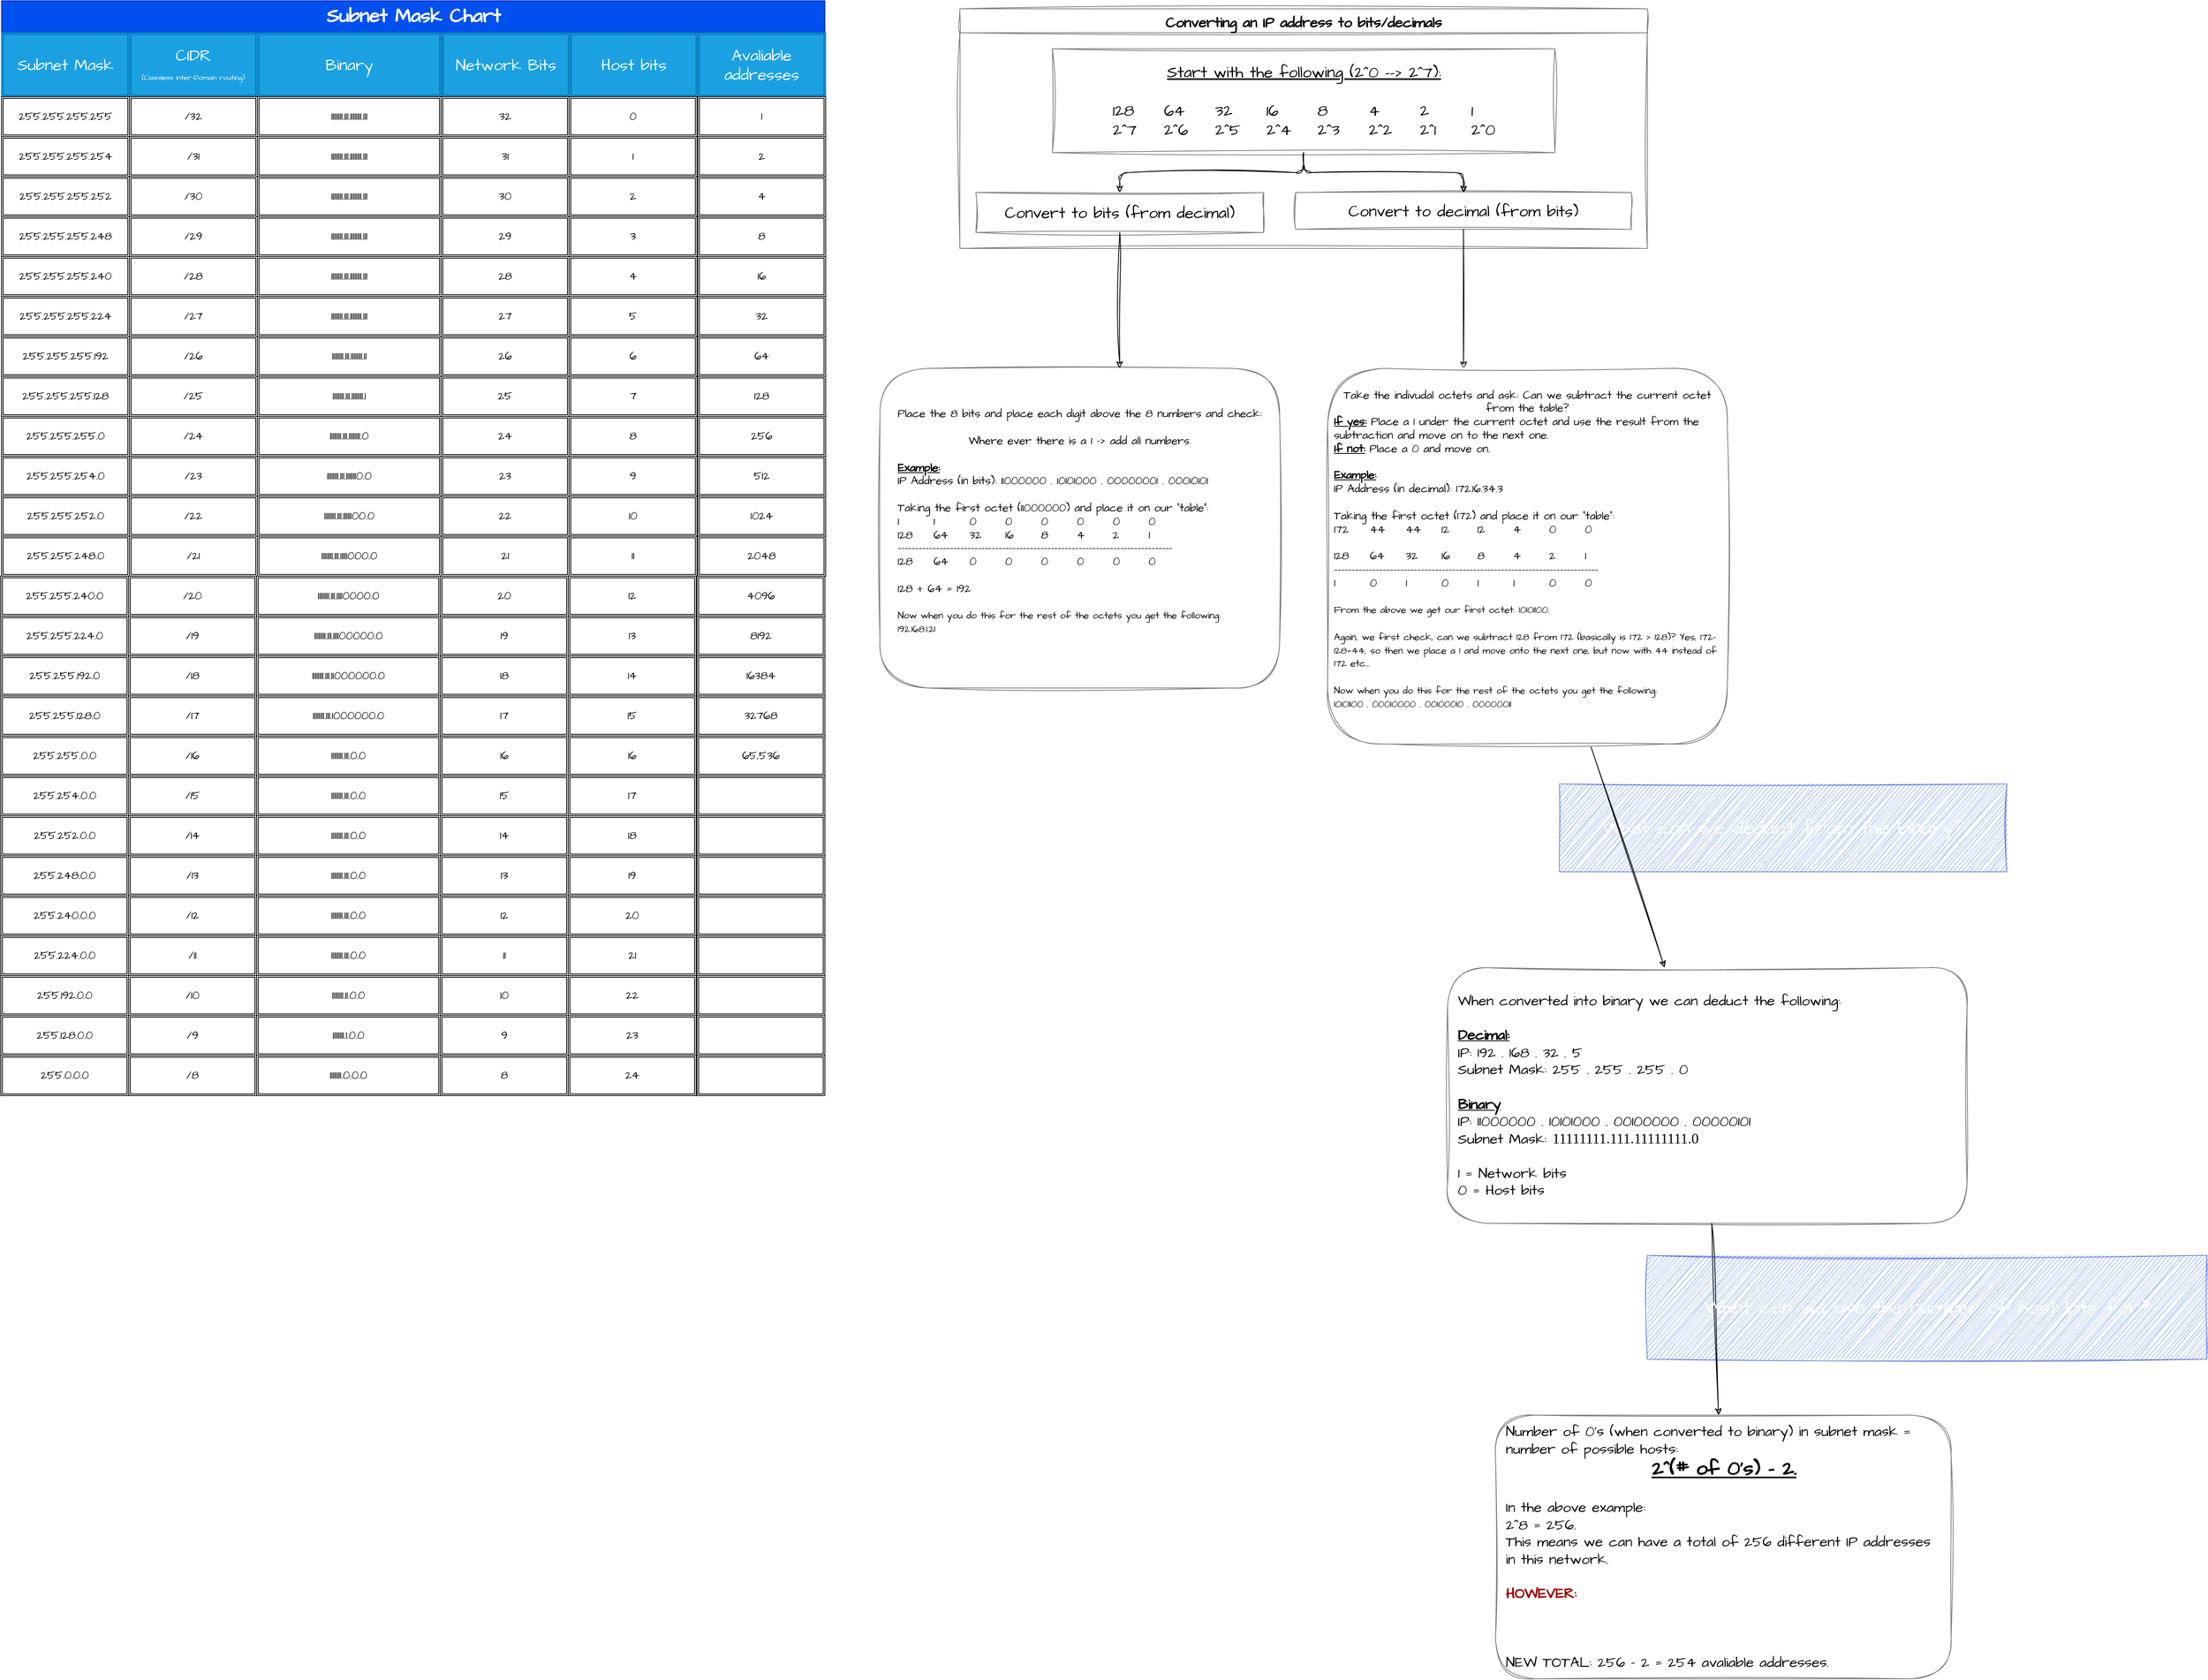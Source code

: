 <mxfile>
    <diagram id="dUujj-dlaUy0UsfuINg6" name="Page-1">
        <mxGraphModel dx="5797" dy="2198" grid="1" gridSize="10" guides="1" tooltips="1" connect="1" arrows="1" fold="1" page="1" pageScale="1" pageWidth="2339" pageHeight="3300" math="0" shadow="0">
            <root>
                <mxCell id="0"/>
                <mxCell id="1" parent="0"/>
                <mxCell id="74" value="" style="group" parent="1" vertex="1" connectable="0">
                    <mxGeometry x="-1180" y="40" width="1090" height="930" as="geometry"/>
                </mxCell>
                <mxCell id="58" value="Converting an IP address to bits/decimals" style="swimlane;startSize=30;horizontal=1;childLayout=treeLayout;horizontalTree=0;resizable=0;containerType=tree;fontSize=18;sketch=1;hachureGap=4;jiggle=2;curveFitting=1;fontFamily=Architects Daughter;fontSource=https%3A%2F%2Ffonts.googleapis.com%2Fcss%3Ffamily%3DArchitects%2BDaughter;opacity=50;" parent="74" vertex="1">
                    <mxGeometry x="100" y="10" width="860" height="300" as="geometry"/>
                </mxCell>
                <mxCell id="59" value="&lt;u&gt;Start with the following (2^0 --&amp;gt; 2^7):&lt;br&gt;&lt;/u&gt;&lt;br&gt;&lt;div style=&quot;text-align: left;&quot;&gt;&lt;span style=&quot;background-color: initial;&quot;&gt;128&lt;/span&gt;&lt;span style=&quot;background-color: initial; white-space: pre;&quot;&gt;&#9;&lt;/span&gt;&lt;span style=&quot;background-color: initial;&quot;&gt;64&lt;/span&gt;&lt;span style=&quot;background-color: initial; white-space: pre;&quot;&gt;&#9;&lt;/span&gt;&lt;span style=&quot;background-color: initial;&quot;&gt;32&lt;/span&gt;&lt;span style=&quot;background-color: initial; white-space: pre;&quot;&gt;&#9;&lt;/span&gt;&lt;span style=&quot;background-color: initial;&quot;&gt;16&lt;/span&gt;&lt;span style=&quot;background-color: initial; white-space: pre;&quot;&gt;&#9;&lt;/span&gt;&lt;span style=&quot;background-color: initial;&quot;&gt;8&lt;/span&gt;&lt;span style=&quot;background-color: initial; white-space: pre;&quot;&gt;&#9;&lt;/span&gt;&lt;span style=&quot;background-color: initial;&quot;&gt;4&lt;/span&gt;&lt;span style=&quot;background-color: initial; white-space: pre;&quot;&gt;&#9;&lt;/span&gt;&lt;span style=&quot;background-color: initial;&quot;&gt;2&lt;/span&gt;&lt;span style=&quot;background-color: initial; white-space: pre;&quot;&gt;&#9;&lt;/span&gt;&lt;span style=&quot;background-color: initial;&quot;&gt;1&lt;/span&gt;&lt;/div&gt;&lt;div style=&quot;text-align: left;&quot;&gt;&lt;span style=&quot;background-color: initial;&quot;&gt;2^7&lt;/span&gt;&lt;span style=&quot;background-color: initial; white-space: pre;&quot;&gt;&#9;&lt;/span&gt;&lt;span style=&quot;background-color: initial;&quot;&gt;2^6&lt;/span&gt;&lt;span style=&quot;background-color: initial; white-space: pre;&quot;&gt;&#9;&lt;/span&gt;&lt;span style=&quot;background-color: initial;&quot;&gt;2^5&lt;/span&gt;&lt;span style=&quot;background-color: initial; white-space: pre;&quot;&gt;&#9;&lt;/span&gt;&lt;span style=&quot;background-color: initial;&quot;&gt;2^4&lt;/span&gt;&lt;span style=&quot;background-color: initial; white-space: pre;&quot;&gt;&#9;&lt;/span&gt;&lt;span style=&quot;background-color: initial;&quot;&gt;2^3&lt;/span&gt;&lt;span style=&quot;background-color: initial; white-space: pre;&quot;&gt;&#9;&lt;/span&gt;&lt;span style=&quot;background-color: initial;&quot;&gt;2^2&lt;/span&gt;&lt;span style=&quot;background-color: initial; white-space: pre;&quot;&gt;&#9;&lt;/span&gt;&lt;span style=&quot;background-color: initial;&quot;&gt;2^1&lt;/span&gt;&lt;span style=&quot;background-color: initial; white-space: pre;&quot;&gt;&#9;&lt;/span&gt;&lt;span style=&quot;background-color: initial;&quot;&gt;2^0&lt;/span&gt;&lt;/div&gt;" style="whiteSpace=wrap;html=1;sketch=1;hachureGap=4;jiggle=2;curveFitting=1;fontFamily=Architects Daughter;fontSource=https%3A%2F%2Ffonts.googleapis.com%2Fcss%3Ffamily%3DArchitects%2BDaughter;fontSize=20;opacity=50;" parent="58" vertex="1">
                    <mxGeometry x="115.625" y="50" width="628.75" height="130" as="geometry"/>
                </mxCell>
                <mxCell id="60" value="Convert to bits (from decimal)" style="whiteSpace=wrap;html=1;sketch=1;hachureGap=4;jiggle=2;curveFitting=1;fontFamily=Architects Daughter;fontSource=https%3A%2F%2Ffonts.googleapis.com%2Fcss%3Ffamily%3DArchitects%2BDaughter;fontSize=20;opacity=50;" parent="58" vertex="1">
                    <mxGeometry x="20" y="230" width="360" height="50" as="geometry"/>
                </mxCell>
                <mxCell id="61" value="" style="edgeStyle=elbowEdgeStyle;elbow=vertical;html=1;rounded=1;curved=0;sourcePerimeterSpacing=0;targetPerimeterSpacing=0;startSize=6;endSize=6;sketch=1;hachureGap=4;jiggle=2;curveFitting=1;fontFamily=Architects Daughter;fontSource=https%3A%2F%2Ffonts.googleapis.com%2Fcss%3Ffamily%3DArchitects%2BDaughter;fontSize=16;" parent="58" source="59" target="60" edge="1">
                    <mxGeometry relative="1" as="geometry"/>
                </mxCell>
                <mxCell id="62" value="Convert to decimal (from bits)" style="whiteSpace=wrap;html=1;sketch=1;hachureGap=4;jiggle=2;curveFitting=1;fontFamily=Architects Daughter;fontSource=https%3A%2F%2Ffonts.googleapis.com%2Fcss%3Ffamily%3DArchitects%2BDaughter;fontSize=20;opacity=50;" parent="58" vertex="1">
                    <mxGeometry x="420" y="230" width="420" height="46" as="geometry"/>
                </mxCell>
                <mxCell id="63" value="" style="edgeStyle=elbowEdgeStyle;elbow=vertical;html=1;rounded=1;curved=0;sourcePerimeterSpacing=0;targetPerimeterSpacing=0;startSize=6;endSize=6;sketch=1;hachureGap=4;jiggle=2;curveFitting=1;fontFamily=Architects Daughter;fontSource=https%3A%2F%2Ffonts.googleapis.com%2Fcss%3Ffamily%3DArchitects%2BDaughter;fontSize=16;" parent="58" source="59" target="62" edge="1">
                    <mxGeometry relative="1" as="geometry"/>
                </mxCell>
                <mxCell id="68" style="edgeStyle=none;sketch=1;hachureGap=4;jiggle=2;curveFitting=1;html=1;fontFamily=Architects Daughter;fontSource=https%3A%2F%2Ffonts.googleapis.com%2Fcss%3Ffamily%3DArchitects%2BDaughter;fontSize=16;horizontal=1;" parent="74" source="62" edge="1">
                    <mxGeometry relative="1" as="geometry">
                        <mxPoint x="730" y="460" as="targetPoint"/>
                    </mxGeometry>
                </mxCell>
                <mxCell id="70" style="edgeStyle=none;sketch=1;hachureGap=4;jiggle=2;curveFitting=1;html=1;fontFamily=Architects Daughter;fontSource=https%3A%2F%2Ffonts.googleapis.com%2Fcss%3Ffamily%3DArchitects%2BDaughter;fontSize=14;" parent="74" source="60" edge="1">
                    <mxGeometry relative="1" as="geometry">
                        <mxPoint x="300" y="460" as="targetPoint"/>
                    </mxGeometry>
                </mxCell>
                <mxCell id="71" value="Place the 8 bits and place each digit above the 8 numbers and check:&lt;br&gt;&lt;br&gt;Where ever there is a 1 -&amp;gt; add all numbers.&lt;br&gt;&lt;br&gt;&lt;div style=&quot;text-align: left;&quot;&gt;&lt;span style=&quot;background-color: initial;&quot;&gt;&lt;b style=&quot;&quot;&gt;&lt;u&gt;Example:&lt;/u&gt;&lt;/b&gt;&lt;/span&gt;&lt;/div&gt;&lt;div style=&quot;text-align: left;&quot;&gt;&lt;span style=&quot;background-color: initial;&quot;&gt;IP Address (in bits): 11000000 . 10101000 . 00000001 . 00010101&lt;/span&gt;&lt;/div&gt;&lt;div style=&quot;text-align: left;&quot;&gt;&lt;br&gt;&lt;/div&gt;&lt;div style=&quot;text-align: left;&quot;&gt;Taking the first octet (11000000) and place it on our &quot;table&quot;:&lt;/div&gt;&lt;div style=&quot;text-align: left;&quot;&gt;1&lt;span style=&quot;white-space: pre;&quot;&gt;&#9;&lt;/span&gt;1&lt;span style=&quot;white-space: pre;&quot;&gt;&#9;&lt;/span&gt;0&lt;span style=&quot;white-space: pre;&quot;&gt;&#9;&lt;/span&gt;0&lt;span style=&quot;white-space: pre;&quot;&gt;&#9;&lt;/span&gt;0&lt;span style=&quot;white-space: pre;&quot;&gt;&#9;&lt;/span&gt;0&lt;span style=&quot;white-space: pre;&quot;&gt;&#9;&lt;/span&gt;0&lt;span style=&quot;white-space: pre;&quot;&gt;&#9;&lt;/span&gt;0&lt;/div&gt;&lt;div style=&quot;text-align: left;&quot;&gt;128&lt;span style=&quot;white-space: pre;&quot;&gt;&#9;&lt;/span&gt;64&lt;span style=&quot;white-space: pre;&quot;&gt;&#9;&lt;/span&gt;32&lt;span style=&quot;white-space: pre;&quot;&gt;&#9;&lt;/span&gt;16&lt;span style=&quot;white-space: pre;&quot;&gt;&#9;&lt;/span&gt;8&lt;span style=&quot;white-space: pre;&quot;&gt;&#9;&lt;/span&gt;4&lt;span style=&quot;white-space: pre;&quot;&gt;&#9;&lt;/span&gt;2&lt;span style=&quot;white-space: pre;&quot;&gt;&#9;&lt;/span&gt;1&lt;/div&gt;&lt;div style=&quot;text-align: left;&quot;&gt;-------------------------------------------------------------------------------&lt;/div&gt;&lt;div style=&quot;text-align: left;&quot;&gt;128&lt;span style=&quot;white-space: pre;&quot;&gt;&#9;&lt;/span&gt;64&lt;span style=&quot;white-space: pre;&quot;&gt;&#9;&lt;/span&gt;0&lt;span style=&quot;white-space: pre;&quot;&gt;&#9;&lt;/span&gt;0&lt;span style=&quot;white-space: pre;&quot;&gt;&#9;&lt;/span&gt;0&lt;span style=&quot;white-space: pre;&quot;&gt;&#9;&lt;/span&gt;0&lt;span style=&quot;white-space: pre;&quot;&gt;&#9;&lt;/span&gt;0&lt;span style=&quot;white-space: pre;&quot;&gt;&#9;&lt;/span&gt;0&lt;/div&gt;&lt;div style=&quot;text-align: left;&quot;&gt;&lt;br&gt;&lt;/div&gt;&lt;div style=&quot;text-align: left;&quot;&gt;128 + 64 = 192&lt;/div&gt;&lt;div style=&quot;text-align: left;&quot;&gt;&lt;br&gt;&lt;/div&gt;&lt;div style=&quot;text-align: left;&quot;&gt;&lt;font style=&quot;font-size: 12px;&quot;&gt;Now when you do this for the rest of the octets you get the following:&lt;/font&gt;&lt;/div&gt;&lt;div style=&quot;text-align: left;&quot;&gt;&lt;font style=&quot;font-size: 12px;&quot;&gt;192.168.1.21&lt;/font&gt;&lt;/div&gt;&lt;div style=&quot;text-align: left;&quot;&gt;&lt;br&gt;&lt;/div&gt;" style="rounded=1;whiteSpace=wrap;html=1;sketch=1;hachureGap=4;jiggle=2;curveFitting=1;fontFamily=Architects Daughter;fontSource=https%3A%2F%2Ffonts.googleapis.com%2Fcss%3Ffamily%3DArchitects%2BDaughter;fontSize=14;opacity=50;perimeterSpacing=4;spacingLeft=0;spacing=9;" parent="74" vertex="1">
                    <mxGeometry y="460" width="500" height="400" as="geometry"/>
                </mxCell>
                <mxCell id="72" value="Take the indivudal octets and ask: Can we subtract the current octet from the table? &lt;br&gt;&lt;div style=&quot;text-align: left;&quot;&gt;&lt;span style=&quot;background-color: initial;&quot;&gt;&lt;b&gt;&lt;u&gt;If yes:&lt;/u&gt;&lt;/b&gt; Place a 1 under the current octet and use the result from the subtraction and move on to the next one.&amp;nbsp;&lt;/span&gt;&lt;/div&gt;&lt;div style=&quot;text-align: left;&quot;&gt;&lt;span style=&quot;background-color: initial;&quot;&gt;&lt;b&gt;&lt;u&gt;If not:&lt;/u&gt;&lt;/b&gt; Place a 0 and move on.&lt;/span&gt;&lt;/div&gt;&lt;br&gt;&lt;div style=&quot;text-align: left;&quot;&gt;&lt;span style=&quot;background-color: initial;&quot;&gt;&lt;b style=&quot;&quot;&gt;&lt;u&gt;Example:&lt;/u&gt;&lt;/b&gt;&lt;/span&gt;&lt;/div&gt;&lt;div style=&quot;text-align: left;&quot;&gt;&lt;span style=&quot;background-color: initial;&quot;&gt;IP Address (in decimal): 172.16.34.3&lt;/span&gt;&lt;/div&gt;&lt;div style=&quot;text-align: left;&quot;&gt;&lt;br&gt;&lt;/div&gt;&lt;div style=&quot;text-align: left;&quot;&gt;Taking the first octet (172) and place it on our &quot;table&quot;:&lt;/div&gt;&lt;div style=&quot;text-align: left;&quot;&gt;172&lt;span style=&quot;white-space: pre;&quot;&gt;&#9;&lt;/span&gt;44&lt;span style=&quot;white-space: pre;&quot;&gt;&#9;&lt;/span&gt;44&lt;span style=&quot;white-space: pre;&quot;&gt;&#9;&lt;/span&gt;12&lt;span style=&quot;white-space: pre;&quot;&gt;&#9;&lt;/span&gt;12&lt;span style=&quot;white-space: pre;&quot;&gt;&#9;&lt;/span&gt;4&lt;span style=&quot;white-space: pre;&quot;&gt;&#9;&lt;/span&gt;0&lt;span style=&quot;white-space: pre;&quot;&gt;&#9;&lt;/span&gt;0&lt;/div&gt;&lt;div style=&quot;text-align: left;&quot;&gt;&lt;br&gt;&lt;/div&gt;&lt;div style=&quot;text-align: left;&quot;&gt;128&lt;span style=&quot;white-space: pre;&quot;&gt;&#9;&lt;/span&gt;64&lt;span style=&quot;white-space: pre;&quot;&gt;&#9;&lt;/span&gt;32&lt;span style=&quot;white-space: pre;&quot;&gt;&#9;&lt;/span&gt;16&lt;span style=&quot;white-space: pre;&quot;&gt;&#9;&lt;/span&gt;8&lt;span style=&quot;white-space: pre;&quot;&gt;&#9;&lt;/span&gt;4&lt;span style=&quot;white-space: pre;&quot;&gt;&#9;&lt;/span&gt;2&lt;span style=&quot;white-space: pre;&quot;&gt;&#9;&lt;/span&gt;1&lt;/div&gt;&lt;div style=&quot;text-align: left;&quot;&gt;----------------------------------------------------------------------------&lt;/div&gt;&lt;div style=&quot;text-align: left;&quot;&gt;1&lt;span style=&quot;white-space: pre;&quot;&gt;&#9;&lt;/span&gt;0&lt;span style=&quot;white-space: pre;&quot;&gt;&#9;&lt;/span&gt;1&lt;span style=&quot;white-space: pre;&quot;&gt;&#9;&lt;/span&gt;0&lt;span style=&quot;white-space: pre;&quot;&gt;&#9;&lt;/span&gt;1&lt;span style=&quot;white-space: pre;&quot;&gt;&#9;&lt;/span&gt;1&lt;span style=&quot;white-space: pre;&quot;&gt;&#9;&lt;/span&gt;0&lt;span style=&quot;white-space: pre;&quot;&gt;&#9;&lt;/span&gt;0&lt;/div&gt;&lt;div style=&quot;text-align: left;&quot;&gt;&lt;br&gt;&lt;/div&gt;&lt;div style=&quot;text-align: left;&quot;&gt;&lt;span style=&quot;font-size: 12px;&quot;&gt;From the above we get our first octet: 10101100.&lt;/span&gt;&lt;/div&gt;&lt;div style=&quot;text-align: left;&quot;&gt;&lt;span style=&quot;font-size: 12px;&quot;&gt;&lt;br&gt;&lt;/span&gt;&lt;/div&gt;&lt;div style=&quot;text-align: left;&quot;&gt;&lt;span style=&quot;font-size: 12px;&quot;&gt;Again, we first check, can we subtract 128 from 172 (basically is 172 &amp;gt; 128)? Yes, 172-128=44, so then we place a 1 and move onto the next one, but now with 44 instead of 172 etc...&lt;/span&gt;&lt;/div&gt;&lt;div style=&quot;text-align: left;&quot;&gt;&lt;font style=&quot;font-size: 12px;&quot;&gt;&lt;br&gt;&lt;/font&gt;&lt;/div&gt;&lt;div style=&quot;text-align: left;&quot;&gt;&lt;font style=&quot;font-size: 12px;&quot;&gt;Now when you do this for the rest of the octets you get the following:&lt;/font&gt;&lt;/div&gt;&lt;div style=&quot;text-align: left;&quot;&gt;&lt;font style=&quot;font-size: 12px;&quot;&gt;10101100 . 00010000 . 00100010 . 00000011&lt;/font&gt;&lt;/div&gt;&lt;div style=&quot;text-align: left;&quot;&gt;&lt;br&gt;&lt;/div&gt;" style="rounded=1;whiteSpace=wrap;html=1;sketch=1;hachureGap=4;jiggle=2;curveFitting=1;fontFamily=Architects Daughter;fontSource=https%3A%2F%2Ffonts.googleapis.com%2Fcss%3Ffamily%3DArchitects%2BDaughter;fontSize=14;opacity=50;perimeterSpacing=4;spacingLeft=0;spacing=9;" parent="74" vertex="1">
                    <mxGeometry x="560" y="460" width="500" height="470" as="geometry"/>
                </mxCell>
                <mxCell id="83" style="edgeStyle=none;sketch=1;hachureGap=4;jiggle=2;curveFitting=1;html=1;fontFamily=Architects Daughter;fontSource=https%3A%2F%2Ffonts.googleapis.com%2Fcss%3Ffamily%3DArchitects%2BDaughter;fontSize=25;fontColor=#FFFFFF;" parent="1" source="75" target="79" edge="1">
                    <mxGeometry relative="1" as="geometry"/>
                </mxCell>
                <mxCell id="75" value="When converted into binary we can deduct the following:&lt;br&gt;&lt;br&gt;&lt;b&gt;&lt;u&gt;Decimal:&lt;/u&gt;&lt;/b&gt;&lt;br&gt;IP: 192 . 168 . 32 . 5&lt;br&gt;Subnet Mask: 255 . 255 . 255 . 0&lt;br&gt;&lt;br&gt;&lt;b&gt;&lt;u&gt;Binary&lt;/u&gt;&lt;/b&gt;&lt;br&gt;IP: 11000000 . 10101000 . 00100000 . 00000101&lt;br&gt;Subnet Mask: &lt;font face=&quot;Times New Roman&quot;&gt;11111111.111.11111111.0&lt;/font&gt;&lt;br&gt;&lt;br&gt;1 = Network bits&lt;br&gt;0 = Host bits" style="rounded=1;whiteSpace=wrap;html=1;sketch=1;hachureGap=4;jiggle=2;curveFitting=1;fontFamily=Architects Daughter;fontSource=https%3A%2F%2Ffonts.googleapis.com%2Fcss%3Ffamily%3DArchitects%2BDaughter;fontSize=18;opacity=50;align=left;spacing=13;" parent="1" vertex="1">
                    <mxGeometry x="-470" y="1250" width="650" height="320" as="geometry"/>
                </mxCell>
                <mxCell id="79" value="&lt;font face=&quot;Architects Daughter&quot;&gt;Number of 0's (when converted to binary) in subnet mask = number of possible hosts:&lt;br&gt;&lt;div style=&quot;text-align: center;&quot;&gt;&lt;span style=&quot;background-color: initial;&quot;&gt;&lt;font style=&quot;font-size: 25px;&quot;&gt;&lt;b&gt;&lt;u&gt;2^(# of 0's) - 2.&lt;/u&gt;&lt;/b&gt;&lt;/font&gt;&lt;/span&gt;&lt;/div&gt;&lt;div style=&quot;text-align: center;&quot;&gt;&lt;span style=&quot;background-color: initial;&quot;&gt;&lt;br&gt;&lt;/span&gt;&lt;/div&gt;In the above example:&lt;br&gt;2^8 = 256.&lt;br&gt;This means we can have a total of 256 different IP addresses in this network.&lt;br&gt;&lt;br&gt;&lt;font style=&quot;font-weight: bold;&quot; color=&quot;#990000&quot;&gt;HOWEVER: &lt;/font&gt;&lt;font color=&quot;#ffffff&quot; style=&quot;&quot;&gt;Since we cannot use all of them (2 are reserved, subnet address + broadcast address. The first and last IP addresses in the network).&lt;br&gt;&lt;/font&gt;&lt;br&gt;NEW TOTAL: 256 - 2 = 254 avaliable addresses.&lt;br&gt;&lt;/font&gt;" style="rounded=1;whiteSpace=wrap;html=1;sketch=1;hachureGap=4;jiggle=2;curveFitting=1;fontFamily=Times New Roman;fontSize=18;opacity=50;align=left;spacing=13;" parent="1" vertex="1">
                    <mxGeometry x="-410" y="1810" width="570" height="330" as="geometry"/>
                </mxCell>
                <mxCell id="81" value="What can we deduct from the binary?" style="text;html=1;strokeColor=#001DBC;fillColor=#0050ef;align=center;verticalAlign=middle;whiteSpace=wrap;rounded=0;sketch=1;hachureGap=4;jiggle=2;curveFitting=1;fontFamily=Architects Daughter;fontSource=https%3A%2F%2Ffonts.googleapis.com%2Fcss%3Ffamily%3DArchitects%2BDaughter;fontSize=25;fontColor=#ffffff;opacity=50;" parent="1" vertex="1">
                    <mxGeometry x="-330" y="1020" width="560" height="110" as="geometry"/>
                </mxCell>
                <mxCell id="82" style="edgeStyle=none;sketch=1;hachureGap=4;jiggle=2;curveFitting=1;html=1;fontFamily=Architects Daughter;fontSource=https%3A%2F%2Ffonts.googleapis.com%2Fcss%3Ffamily%3DArchitects%2BDaughter;fontSize=25;fontColor=#FFFFFF;" parent="1" source="72" target="75" edge="1">
                    <mxGeometry relative="1" as="geometry"/>
                </mxCell>
                <mxCell id="84" value="What can we use the number of host bits for?" style="text;html=1;strokeColor=#001DBC;fillColor=#0050ef;align=center;verticalAlign=middle;whiteSpace=wrap;rounded=0;sketch=1;hachureGap=4;jiggle=2;curveFitting=1;fontFamily=Architects Daughter;fontSource=https%3A%2F%2Ffonts.googleapis.com%2Fcss%3Ffamily%3DArchitects%2BDaughter;fontSize=25;fontColor=#ffffff;opacity=50;" parent="1" vertex="1">
                    <mxGeometry x="-220" y="1610" width="700" height="130" as="geometry"/>
                </mxCell>
                <mxCell id="263" value="" style="group" vertex="1" connectable="0" parent="1">
                    <mxGeometry x="-2280" y="40" width="1032" height="1370" as="geometry"/>
                </mxCell>
                <mxCell id="104" value="Subnet Mask Chart" style="text;strokeColor=#001DBC;fillColor=#0050ef;html=1;fontSize=24;fontStyle=1;verticalAlign=middle;align=center;hachureGap=4;fontFamily=Architects Daughter;fontSource=https%3A%2F%2Ffonts.googleapis.com%2Fcss%3Ffamily%3DArchitects%2BDaughter;fontColor=#ffffff;" vertex="1" parent="263">
                    <mxGeometry x="1" width="1030" height="40" as="geometry"/>
                </mxCell>
                <mxCell id="105" value="Subnet Mask" style="shape=ext;double=1;rounded=0;whiteSpace=wrap;html=1;hachureGap=4;fontFamily=Architects Daughter;fontSource=https%3A%2F%2Ffonts.googleapis.com%2Fcss%3Ffamily%3DArchitects%2BDaughter;fontSize=20;fillColor=#1ba1e2;fontColor=#ffffff;strokeColor=#006EAF;" vertex="1" parent="263">
                    <mxGeometry x="1" y="40" width="160" height="80" as="geometry"/>
                </mxCell>
                <mxCell id="106" value="CIDR&lt;br&gt;&lt;font style=&quot;font-size: 9px;&quot;&gt;(Classless Inter-Domain routing)&lt;/font&gt;" style="shape=ext;double=1;rounded=0;whiteSpace=wrap;html=1;hachureGap=4;fontFamily=Architects Daughter;fontSource=https%3A%2F%2Ffonts.googleapis.com%2Fcss%3Ffamily%3DArchitects%2BDaughter;fontSize=20;fillColor=#1ba1e2;fontColor=#ffffff;strokeColor=#006EAF;" vertex="1" parent="263">
                    <mxGeometry x="161" y="40" width="160" height="80" as="geometry"/>
                </mxCell>
                <mxCell id="107" value="Binary" style="shape=ext;double=1;rounded=0;whiteSpace=wrap;html=1;hachureGap=4;fontFamily=Architects Daughter;fontSource=https%3A%2F%2Ffonts.googleapis.com%2Fcss%3Ffamily%3DArchitects%2BDaughter;fontSize=20;fillColor=#1ba1e2;fontColor=#ffffff;strokeColor=#006EAF;" vertex="1" parent="263">
                    <mxGeometry x="321" y="40" width="230" height="80" as="geometry"/>
                </mxCell>
                <mxCell id="108" value="Network Bits" style="shape=ext;double=1;rounded=0;whiteSpace=wrap;html=1;hachureGap=4;fontFamily=Architects Daughter;fontSource=https%3A%2F%2Ffonts.googleapis.com%2Fcss%3Ffamily%3DArchitects%2BDaughter;fontSize=20;fillColor=#1ba1e2;fontColor=#ffffff;strokeColor=#006EAF;" vertex="1" parent="263">
                    <mxGeometry x="552" y="40" width="160" height="80" as="geometry"/>
                </mxCell>
                <mxCell id="109" value="Host bits" style="shape=ext;double=1;rounded=0;whiteSpace=wrap;html=1;hachureGap=4;fontFamily=Architects Daughter;fontSource=https%3A%2F%2Ffonts.googleapis.com%2Fcss%3Ffamily%3DArchitects%2BDaughter;fontSize=20;fillColor=#1ba1e2;fontColor=#ffffff;strokeColor=#006EAF;" vertex="1" parent="263">
                    <mxGeometry x="712" y="40" width="160" height="80" as="geometry"/>
                </mxCell>
                <mxCell id="110" value="Avaliable addresses" style="shape=ext;double=1;rounded=0;whiteSpace=wrap;html=1;hachureGap=4;fontFamily=Architects Daughter;fontSource=https%3A%2F%2Ffonts.googleapis.com%2Fcss%3Ffamily%3DArchitects%2BDaughter;fontSize=20;fillColor=#1ba1e2;fontColor=#ffffff;strokeColor=#006EAF;" vertex="1" parent="263">
                    <mxGeometry x="872" y="40" width="160" height="80" as="geometry"/>
                </mxCell>
                <mxCell id="111" value="255.255.255.255" style="shape=ext;double=1;rounded=0;whiteSpace=wrap;html=1;hachureGap=4;fontFamily=Architects Daughter;fontSource=https%3A%2F%2Ffonts.googleapis.com%2Fcss%3Ffamily%3DArchitects%2BDaughter;fontSize=14;" vertex="1" parent="263">
                    <mxGeometry x="1" y="120" width="160" height="50" as="geometry"/>
                </mxCell>
                <mxCell id="112" value="/32" style="shape=ext;double=1;rounded=0;whiteSpace=wrap;html=1;hachureGap=4;fontFamily=Architects Daughter;fontSource=https%3A%2F%2Ffonts.googleapis.com%2Fcss%3Ffamily%3DArchitects%2BDaughter;fontSize=14;" vertex="1" parent="263">
                    <mxGeometry x="161" y="120" width="160" height="50" as="geometry"/>
                </mxCell>
                <mxCell id="113" value="11111111.111.11111111.111" style="shape=ext;double=1;rounded=0;whiteSpace=wrap;html=1;hachureGap=4;fontFamily=Architects Daughter;fontSource=https%3A%2F%2Ffonts.googleapis.com%2Fcss%3Ffamily%3DArchitects%2BDaughter;fontSize=14;" vertex="1" parent="263">
                    <mxGeometry x="321" y="120" width="230" height="50" as="geometry"/>
                </mxCell>
                <mxCell id="114" value="32" style="shape=ext;double=1;rounded=0;whiteSpace=wrap;html=1;hachureGap=4;fontFamily=Architects Daughter;fontSource=https%3A%2F%2Ffonts.googleapis.com%2Fcss%3Ffamily%3DArchitects%2BDaughter;fontSize=14;" vertex="1" parent="263">
                    <mxGeometry x="551" y="120" width="160" height="50" as="geometry"/>
                </mxCell>
                <mxCell id="115" value="0" style="shape=ext;double=1;rounded=0;whiteSpace=wrap;html=1;hachureGap=4;fontFamily=Architects Daughter;fontSource=https%3A%2F%2Ffonts.googleapis.com%2Fcss%3Ffamily%3DArchitects%2BDaughter;fontSize=14;" vertex="1" parent="263">
                    <mxGeometry x="711" y="120" width="160" height="50" as="geometry"/>
                </mxCell>
                <mxCell id="116" value="1" style="shape=ext;double=1;rounded=0;whiteSpace=wrap;html=1;hachureGap=4;fontFamily=Architects Daughter;fontSource=https%3A%2F%2Ffonts.googleapis.com%2Fcss%3Ffamily%3DArchitects%2BDaughter;fontSize=14;" vertex="1" parent="263">
                    <mxGeometry x="872" y="120" width="160" height="50" as="geometry"/>
                </mxCell>
                <mxCell id="117" value="255.255.255.254" style="shape=ext;double=1;rounded=0;whiteSpace=wrap;html=1;hachureGap=4;fontFamily=Architects Daughter;fontSource=https%3A%2F%2Ffonts.googleapis.com%2Fcss%3Ffamily%3DArchitects%2BDaughter;fontSize=14;" vertex="1" parent="263">
                    <mxGeometry x="1" y="170" width="160" height="50" as="geometry"/>
                </mxCell>
                <mxCell id="118" value="/31" style="shape=ext;double=1;rounded=0;whiteSpace=wrap;html=1;hachureGap=4;fontFamily=Architects Daughter;fontSource=https%3A%2F%2Ffonts.googleapis.com%2Fcss%3Ffamily%3DArchitects%2BDaughter;fontSize=14;" vertex="1" parent="263">
                    <mxGeometry x="161" y="170" width="160" height="50" as="geometry"/>
                </mxCell>
                <mxCell id="119" value="11111111.111.11111111.111" style="shape=ext;double=1;rounded=0;whiteSpace=wrap;html=1;hachureGap=4;fontFamily=Architects Daughter;fontSource=https%3A%2F%2Ffonts.googleapis.com%2Fcss%3Ffamily%3DArchitects%2BDaughter;fontSize=14;" vertex="1" parent="263">
                    <mxGeometry x="321" y="170" width="230" height="50" as="geometry"/>
                </mxCell>
                <mxCell id="120" value="31" style="shape=ext;double=1;rounded=0;whiteSpace=wrap;html=1;hachureGap=4;fontFamily=Architects Daughter;fontSource=https%3A%2F%2Ffonts.googleapis.com%2Fcss%3Ffamily%3DArchitects%2BDaughter;fontSize=14;" vertex="1" parent="263">
                    <mxGeometry x="551" y="170" width="160" height="50" as="geometry"/>
                </mxCell>
                <mxCell id="121" value="1" style="shape=ext;double=1;rounded=0;whiteSpace=wrap;html=1;hachureGap=4;fontFamily=Architects Daughter;fontSource=https%3A%2F%2Ffonts.googleapis.com%2Fcss%3Ffamily%3DArchitects%2BDaughter;fontSize=14;" vertex="1" parent="263">
                    <mxGeometry x="711" y="170" width="160" height="50" as="geometry"/>
                </mxCell>
                <mxCell id="122" value="2" style="shape=ext;double=1;rounded=0;whiteSpace=wrap;html=1;hachureGap=4;fontFamily=Architects Daughter;fontSource=https%3A%2F%2Ffonts.googleapis.com%2Fcss%3Ffamily%3DArchitects%2BDaughter;fontSize=14;" vertex="1" parent="263">
                    <mxGeometry x="872" y="170" width="160" height="50" as="geometry"/>
                </mxCell>
                <mxCell id="123" value="255.255.255.252" style="shape=ext;double=1;rounded=0;whiteSpace=wrap;html=1;hachureGap=4;fontFamily=Architects Daughter;fontSource=https%3A%2F%2Ffonts.googleapis.com%2Fcss%3Ffamily%3DArchitects%2BDaughter;fontSize=14;" vertex="1" parent="263">
                    <mxGeometry x="1" y="220" width="160" height="50" as="geometry"/>
                </mxCell>
                <mxCell id="124" value="/30" style="shape=ext;double=1;rounded=0;whiteSpace=wrap;html=1;hachureGap=4;fontFamily=Architects Daughter;fontSource=https%3A%2F%2Ffonts.googleapis.com%2Fcss%3Ffamily%3DArchitects%2BDaughter;fontSize=14;" vertex="1" parent="263">
                    <mxGeometry x="161" y="220" width="160" height="50" as="geometry"/>
                </mxCell>
                <mxCell id="125" value="11111111.111.11111111.111" style="shape=ext;double=1;rounded=0;whiteSpace=wrap;html=1;hachureGap=4;fontFamily=Architects Daughter;fontSource=https%3A%2F%2Ffonts.googleapis.com%2Fcss%3Ffamily%3DArchitects%2BDaughter;fontSize=14;" vertex="1" parent="263">
                    <mxGeometry x="321" y="220" width="230" height="50" as="geometry"/>
                </mxCell>
                <mxCell id="126" value="30" style="shape=ext;double=1;rounded=0;whiteSpace=wrap;html=1;hachureGap=4;fontFamily=Architects Daughter;fontSource=https%3A%2F%2Ffonts.googleapis.com%2Fcss%3Ffamily%3DArchitects%2BDaughter;fontSize=14;" vertex="1" parent="263">
                    <mxGeometry x="551" y="220" width="160" height="50" as="geometry"/>
                </mxCell>
                <mxCell id="127" value="2" style="shape=ext;double=1;rounded=0;whiteSpace=wrap;html=1;hachureGap=4;fontFamily=Architects Daughter;fontSource=https%3A%2F%2Ffonts.googleapis.com%2Fcss%3Ffamily%3DArchitects%2BDaughter;fontSize=14;" vertex="1" parent="263">
                    <mxGeometry x="711" y="220" width="160" height="50" as="geometry"/>
                </mxCell>
                <mxCell id="128" value="4" style="shape=ext;double=1;rounded=0;whiteSpace=wrap;html=1;hachureGap=4;fontFamily=Architects Daughter;fontSource=https%3A%2F%2Ffonts.googleapis.com%2Fcss%3Ffamily%3DArchitects%2BDaughter;fontSize=14;" vertex="1" parent="263">
                    <mxGeometry x="872" y="220" width="160" height="50" as="geometry"/>
                </mxCell>
                <mxCell id="129" value="255.255.255.248" style="shape=ext;double=1;rounded=0;whiteSpace=wrap;html=1;hachureGap=4;fontFamily=Architects Daughter;fontSource=https%3A%2F%2Ffonts.googleapis.com%2Fcss%3Ffamily%3DArchitects%2BDaughter;fontSize=14;" vertex="1" parent="263">
                    <mxGeometry x="1" y="270" width="160" height="50" as="geometry"/>
                </mxCell>
                <mxCell id="130" value="/29" style="shape=ext;double=1;rounded=0;whiteSpace=wrap;html=1;hachureGap=4;fontFamily=Architects Daughter;fontSource=https%3A%2F%2Ffonts.googleapis.com%2Fcss%3Ffamily%3DArchitects%2BDaughter;fontSize=14;" vertex="1" parent="263">
                    <mxGeometry x="161" y="270" width="160" height="50" as="geometry"/>
                </mxCell>
                <mxCell id="131" value="11111111.111.11111111.111" style="shape=ext;double=1;rounded=0;whiteSpace=wrap;html=1;hachureGap=4;fontFamily=Architects Daughter;fontSource=https%3A%2F%2Ffonts.googleapis.com%2Fcss%3Ffamily%3DArchitects%2BDaughter;fontSize=14;" vertex="1" parent="263">
                    <mxGeometry x="321" y="270" width="230" height="50" as="geometry"/>
                </mxCell>
                <mxCell id="132" value="29" style="shape=ext;double=1;rounded=0;whiteSpace=wrap;html=1;hachureGap=4;fontFamily=Architects Daughter;fontSource=https%3A%2F%2Ffonts.googleapis.com%2Fcss%3Ffamily%3DArchitects%2BDaughter;fontSize=14;" vertex="1" parent="263">
                    <mxGeometry x="551" y="270" width="160" height="50" as="geometry"/>
                </mxCell>
                <mxCell id="133" value="3" style="shape=ext;double=1;rounded=0;whiteSpace=wrap;html=1;hachureGap=4;fontFamily=Architects Daughter;fontSource=https%3A%2F%2Ffonts.googleapis.com%2Fcss%3Ffamily%3DArchitects%2BDaughter;fontSize=14;" vertex="1" parent="263">
                    <mxGeometry x="711" y="270" width="160" height="50" as="geometry"/>
                </mxCell>
                <mxCell id="134" value="8" style="shape=ext;double=1;rounded=0;whiteSpace=wrap;html=1;hachureGap=4;fontFamily=Architects Daughter;fontSource=https%3A%2F%2Ffonts.googleapis.com%2Fcss%3Ffamily%3DArchitects%2BDaughter;fontSize=14;" vertex="1" parent="263">
                    <mxGeometry x="872" y="270" width="160" height="50" as="geometry"/>
                </mxCell>
                <mxCell id="135" value="255.255.255.240" style="shape=ext;double=1;rounded=0;whiteSpace=wrap;html=1;hachureGap=4;fontFamily=Architects Daughter;fontSource=https%3A%2F%2Ffonts.googleapis.com%2Fcss%3Ffamily%3DArchitects%2BDaughter;fontSize=14;" vertex="1" parent="263">
                    <mxGeometry x="1" y="320" width="160" height="50" as="geometry"/>
                </mxCell>
                <mxCell id="136" value="/28" style="shape=ext;double=1;rounded=0;whiteSpace=wrap;html=1;hachureGap=4;fontFamily=Architects Daughter;fontSource=https%3A%2F%2Ffonts.googleapis.com%2Fcss%3Ffamily%3DArchitects%2BDaughter;fontSize=14;" vertex="1" parent="263">
                    <mxGeometry x="161" y="320" width="160" height="50" as="geometry"/>
                </mxCell>
                <mxCell id="137" value="11111111.111.11111111.111" style="shape=ext;double=1;rounded=0;whiteSpace=wrap;html=1;hachureGap=4;fontFamily=Architects Daughter;fontSource=https%3A%2F%2Ffonts.googleapis.com%2Fcss%3Ffamily%3DArchitects%2BDaughter;fontSize=14;" vertex="1" parent="263">
                    <mxGeometry x="321" y="320" width="230" height="50" as="geometry"/>
                </mxCell>
                <mxCell id="138" value="28" style="shape=ext;double=1;rounded=0;whiteSpace=wrap;html=1;hachureGap=4;fontFamily=Architects Daughter;fontSource=https%3A%2F%2Ffonts.googleapis.com%2Fcss%3Ffamily%3DArchitects%2BDaughter;fontSize=14;" vertex="1" parent="263">
                    <mxGeometry x="551" y="320" width="160" height="50" as="geometry"/>
                </mxCell>
                <mxCell id="139" value="4" style="shape=ext;double=1;rounded=0;whiteSpace=wrap;html=1;hachureGap=4;fontFamily=Architects Daughter;fontSource=https%3A%2F%2Ffonts.googleapis.com%2Fcss%3Ffamily%3DArchitects%2BDaughter;fontSize=14;" vertex="1" parent="263">
                    <mxGeometry x="711" y="320" width="160" height="50" as="geometry"/>
                </mxCell>
                <mxCell id="140" value="16" style="shape=ext;double=1;rounded=0;whiteSpace=wrap;html=1;hachureGap=4;fontFamily=Architects Daughter;fontSource=https%3A%2F%2Ffonts.googleapis.com%2Fcss%3Ffamily%3DArchitects%2BDaughter;fontSize=14;" vertex="1" parent="263">
                    <mxGeometry x="872" y="320" width="160" height="50" as="geometry"/>
                </mxCell>
                <mxCell id="141" value="255.255.255.224" style="shape=ext;double=1;rounded=0;whiteSpace=wrap;html=1;hachureGap=4;fontFamily=Architects Daughter;fontSource=https%3A%2F%2Ffonts.googleapis.com%2Fcss%3Ffamily%3DArchitects%2BDaughter;fontSize=14;" vertex="1" parent="263">
                    <mxGeometry x="1" y="370" width="160" height="50" as="geometry"/>
                </mxCell>
                <mxCell id="142" value="/27" style="shape=ext;double=1;rounded=0;whiteSpace=wrap;html=1;hachureGap=4;fontFamily=Architects Daughter;fontSource=https%3A%2F%2Ffonts.googleapis.com%2Fcss%3Ffamily%3DArchitects%2BDaughter;fontSize=14;" vertex="1" parent="263">
                    <mxGeometry x="161" y="370" width="160" height="50" as="geometry"/>
                </mxCell>
                <mxCell id="143" value="11111111.111.11111111.111" style="shape=ext;double=1;rounded=0;whiteSpace=wrap;html=1;hachureGap=4;fontFamily=Architects Daughter;fontSource=https%3A%2F%2Ffonts.googleapis.com%2Fcss%3Ffamily%3DArchitects%2BDaughter;fontSize=14;" vertex="1" parent="263">
                    <mxGeometry x="321" y="370" width="230" height="50" as="geometry"/>
                </mxCell>
                <mxCell id="144" value="27" style="shape=ext;double=1;rounded=0;whiteSpace=wrap;html=1;hachureGap=4;fontFamily=Architects Daughter;fontSource=https%3A%2F%2Ffonts.googleapis.com%2Fcss%3Ffamily%3DArchitects%2BDaughter;fontSize=14;" vertex="1" parent="263">
                    <mxGeometry x="551" y="370" width="160" height="50" as="geometry"/>
                </mxCell>
                <mxCell id="145" value="5" style="shape=ext;double=1;rounded=0;whiteSpace=wrap;html=1;hachureGap=4;fontFamily=Architects Daughter;fontSource=https%3A%2F%2Ffonts.googleapis.com%2Fcss%3Ffamily%3DArchitects%2BDaughter;fontSize=14;" vertex="1" parent="263">
                    <mxGeometry x="711" y="370" width="160" height="50" as="geometry"/>
                </mxCell>
                <mxCell id="146" value="32" style="shape=ext;double=1;rounded=0;whiteSpace=wrap;html=1;hachureGap=4;fontFamily=Architects Daughter;fontSource=https%3A%2F%2Ffonts.googleapis.com%2Fcss%3Ffamily%3DArchitects%2BDaughter;fontSize=14;" vertex="1" parent="263">
                    <mxGeometry x="872" y="370" width="160" height="50" as="geometry"/>
                </mxCell>
                <mxCell id="147" value="255.255.255.192" style="shape=ext;double=1;rounded=0;whiteSpace=wrap;html=1;hachureGap=4;fontFamily=Architects Daughter;fontSource=https%3A%2F%2Ffonts.googleapis.com%2Fcss%3Ffamily%3DArchitects%2BDaughter;fontSize=14;" vertex="1" parent="263">
                    <mxGeometry x="1" y="420" width="160" height="50" as="geometry"/>
                </mxCell>
                <mxCell id="148" value="/26" style="shape=ext;double=1;rounded=0;whiteSpace=wrap;html=1;hachureGap=4;fontFamily=Architects Daughter;fontSource=https%3A%2F%2Ffonts.googleapis.com%2Fcss%3Ffamily%3DArchitects%2BDaughter;fontSize=14;" vertex="1" parent="263">
                    <mxGeometry x="161" y="420" width="160" height="50" as="geometry"/>
                </mxCell>
                <mxCell id="149" value="11111111.111.11111111.11" style="shape=ext;double=1;rounded=0;whiteSpace=wrap;html=1;hachureGap=4;fontFamily=Architects Daughter;fontSource=https%3A%2F%2Ffonts.googleapis.com%2Fcss%3Ffamily%3DArchitects%2BDaughter;fontSize=14;" vertex="1" parent="263">
                    <mxGeometry x="321" y="420" width="230" height="50" as="geometry"/>
                </mxCell>
                <mxCell id="150" value="26" style="shape=ext;double=1;rounded=0;whiteSpace=wrap;html=1;hachureGap=4;fontFamily=Architects Daughter;fontSource=https%3A%2F%2Ffonts.googleapis.com%2Fcss%3Ffamily%3DArchitects%2BDaughter;fontSize=14;" vertex="1" parent="263">
                    <mxGeometry x="551" y="420" width="160" height="50" as="geometry"/>
                </mxCell>
                <mxCell id="151" value="6" style="shape=ext;double=1;rounded=0;whiteSpace=wrap;html=1;hachureGap=4;fontFamily=Architects Daughter;fontSource=https%3A%2F%2Ffonts.googleapis.com%2Fcss%3Ffamily%3DArchitects%2BDaughter;fontSize=14;" vertex="1" parent="263">
                    <mxGeometry x="711" y="420" width="160" height="50" as="geometry"/>
                </mxCell>
                <mxCell id="152" value="64" style="shape=ext;double=1;rounded=0;whiteSpace=wrap;html=1;hachureGap=4;fontFamily=Architects Daughter;fontSource=https%3A%2F%2Ffonts.googleapis.com%2Fcss%3Ffamily%3DArchitects%2BDaughter;fontSize=14;" vertex="1" parent="263">
                    <mxGeometry x="872" y="420" width="160" height="50" as="geometry"/>
                </mxCell>
                <mxCell id="154" value="255.255.255.128" style="shape=ext;double=1;rounded=0;whiteSpace=wrap;html=1;hachureGap=4;fontFamily=Architects Daughter;fontSource=https%3A%2F%2Ffonts.googleapis.com%2Fcss%3Ffamily%3DArchitects%2BDaughter;fontSize=14;" vertex="1" parent="263">
                    <mxGeometry x="1" y="470" width="160" height="50" as="geometry"/>
                </mxCell>
                <mxCell id="155" value="/25" style="shape=ext;double=1;rounded=0;whiteSpace=wrap;html=1;hachureGap=4;fontFamily=Architects Daughter;fontSource=https%3A%2F%2Ffonts.googleapis.com%2Fcss%3Ffamily%3DArchitects%2BDaughter;fontSize=14;" vertex="1" parent="263">
                    <mxGeometry x="161" y="470" width="160" height="50" as="geometry"/>
                </mxCell>
                <mxCell id="156" value="11111111.111.11111111.1" style="shape=ext;double=1;rounded=0;whiteSpace=wrap;html=1;hachureGap=4;fontFamily=Architects Daughter;fontSource=https%3A%2F%2Ffonts.googleapis.com%2Fcss%3Ffamily%3DArchitects%2BDaughter;fontSize=14;" vertex="1" parent="263">
                    <mxGeometry x="321" y="470" width="230" height="50" as="geometry"/>
                </mxCell>
                <mxCell id="157" value="25" style="shape=ext;double=1;rounded=0;whiteSpace=wrap;html=1;hachureGap=4;fontFamily=Architects Daughter;fontSource=https%3A%2F%2Ffonts.googleapis.com%2Fcss%3Ffamily%3DArchitects%2BDaughter;fontSize=14;" vertex="1" parent="263">
                    <mxGeometry x="551" y="470" width="160" height="50" as="geometry"/>
                </mxCell>
                <mxCell id="158" value="7" style="shape=ext;double=1;rounded=0;whiteSpace=wrap;html=1;hachureGap=4;fontFamily=Architects Daughter;fontSource=https%3A%2F%2Ffonts.googleapis.com%2Fcss%3Ffamily%3DArchitects%2BDaughter;fontSize=14;" vertex="1" parent="263">
                    <mxGeometry x="711" y="470" width="160" height="50" as="geometry"/>
                </mxCell>
                <mxCell id="159" value="128" style="shape=ext;double=1;rounded=0;whiteSpace=wrap;html=1;hachureGap=4;fontFamily=Architects Daughter;fontSource=https%3A%2F%2Ffonts.googleapis.com%2Fcss%3Ffamily%3DArchitects%2BDaughter;fontSize=14;" vertex="1" parent="263">
                    <mxGeometry x="872" y="470" width="160" height="50" as="geometry"/>
                </mxCell>
                <mxCell id="160" value="255.255.255.0" style="shape=ext;double=1;rounded=0;whiteSpace=wrap;html=1;hachureGap=4;fontFamily=Architects Daughter;fontSource=https%3A%2F%2Ffonts.googleapis.com%2Fcss%3Ffamily%3DArchitects%2BDaughter;fontSize=14;" vertex="1" parent="263">
                    <mxGeometry x="1" y="520" width="160" height="50" as="geometry"/>
                </mxCell>
                <mxCell id="161" value="/24" style="shape=ext;double=1;rounded=0;whiteSpace=wrap;html=1;hachureGap=4;fontFamily=Architects Daughter;fontSource=https%3A%2F%2Ffonts.googleapis.com%2Fcss%3Ffamily%3DArchitects%2BDaughter;fontSize=14;" vertex="1" parent="263">
                    <mxGeometry x="161" y="520" width="160" height="50" as="geometry"/>
                </mxCell>
                <mxCell id="162" value="11111111.111.11111111.0" style="shape=ext;double=1;rounded=0;whiteSpace=wrap;html=1;hachureGap=4;fontFamily=Architects Daughter;fontSource=https%3A%2F%2Ffonts.googleapis.com%2Fcss%3Ffamily%3DArchitects%2BDaughter;fontSize=14;" vertex="1" parent="263">
                    <mxGeometry x="321" y="520" width="230" height="50" as="geometry"/>
                </mxCell>
                <mxCell id="163" value="24" style="shape=ext;double=1;rounded=0;whiteSpace=wrap;html=1;hachureGap=4;fontFamily=Architects Daughter;fontSource=https%3A%2F%2Ffonts.googleapis.com%2Fcss%3Ffamily%3DArchitects%2BDaughter;fontSize=14;" vertex="1" parent="263">
                    <mxGeometry x="551" y="520" width="160" height="50" as="geometry"/>
                </mxCell>
                <mxCell id="164" value="8" style="shape=ext;double=1;rounded=0;whiteSpace=wrap;html=1;hachureGap=4;fontFamily=Architects Daughter;fontSource=https%3A%2F%2Ffonts.googleapis.com%2Fcss%3Ffamily%3DArchitects%2BDaughter;fontSize=14;" vertex="1" parent="263">
                    <mxGeometry x="711" y="520" width="160" height="50" as="geometry"/>
                </mxCell>
                <mxCell id="165" value="256" style="shape=ext;double=1;rounded=0;whiteSpace=wrap;html=1;hachureGap=4;fontFamily=Architects Daughter;fontSource=https%3A%2F%2Ffonts.googleapis.com%2Fcss%3Ffamily%3DArchitects%2BDaughter;fontSize=14;" vertex="1" parent="263">
                    <mxGeometry x="872" y="520" width="160" height="50" as="geometry"/>
                </mxCell>
                <mxCell id="166" value="255.255.254.0" style="shape=ext;double=1;rounded=0;whiteSpace=wrap;html=1;hachureGap=4;fontFamily=Architects Daughter;fontSource=https%3A%2F%2Ffonts.googleapis.com%2Fcss%3Ffamily%3DArchitects%2BDaughter;fontSize=14;" vertex="1" parent="263">
                    <mxGeometry x="1" y="570" width="160" height="50" as="geometry"/>
                </mxCell>
                <mxCell id="167" value="/23" style="shape=ext;double=1;rounded=0;whiteSpace=wrap;html=1;hachureGap=4;fontFamily=Architects Daughter;fontSource=https%3A%2F%2Ffonts.googleapis.com%2Fcss%3Ffamily%3DArchitects%2BDaughter;fontSize=14;" vertex="1" parent="263">
                    <mxGeometry x="161" y="570" width="160" height="50" as="geometry"/>
                </mxCell>
                <mxCell id="168" value="11111111.111.11111110.0" style="shape=ext;double=1;rounded=0;whiteSpace=wrap;html=1;hachureGap=4;fontFamily=Architects Daughter;fontSource=https%3A%2F%2Ffonts.googleapis.com%2Fcss%3Ffamily%3DArchitects%2BDaughter;fontSize=14;" vertex="1" parent="263">
                    <mxGeometry x="321" y="570" width="230" height="50" as="geometry"/>
                </mxCell>
                <mxCell id="169" value="23" style="shape=ext;double=1;rounded=0;whiteSpace=wrap;html=1;hachureGap=4;fontFamily=Architects Daughter;fontSource=https%3A%2F%2Ffonts.googleapis.com%2Fcss%3Ffamily%3DArchitects%2BDaughter;fontSize=14;" vertex="1" parent="263">
                    <mxGeometry x="551" y="570" width="160" height="50" as="geometry"/>
                </mxCell>
                <mxCell id="170" value="9" style="shape=ext;double=1;rounded=0;whiteSpace=wrap;html=1;hachureGap=4;fontFamily=Architects Daughter;fontSource=https%3A%2F%2Ffonts.googleapis.com%2Fcss%3Ffamily%3DArchitects%2BDaughter;fontSize=14;" vertex="1" parent="263">
                    <mxGeometry x="711" y="570" width="160" height="50" as="geometry"/>
                </mxCell>
                <mxCell id="171" value="512" style="shape=ext;double=1;rounded=0;whiteSpace=wrap;html=1;hachureGap=4;fontFamily=Architects Daughter;fontSource=https%3A%2F%2Ffonts.googleapis.com%2Fcss%3Ffamily%3DArchitects%2BDaughter;fontSize=14;" vertex="1" parent="263">
                    <mxGeometry x="872" y="570" width="160" height="50" as="geometry"/>
                </mxCell>
                <mxCell id="172" value="255.255.252.0" style="shape=ext;double=1;rounded=0;whiteSpace=wrap;html=1;hachureGap=4;fontFamily=Architects Daughter;fontSource=https%3A%2F%2Ffonts.googleapis.com%2Fcss%3Ffamily%3DArchitects%2BDaughter;fontSize=14;" vertex="1" parent="263">
                    <mxGeometry x="1" y="620" width="160" height="50" as="geometry"/>
                </mxCell>
                <mxCell id="173" value="/22" style="shape=ext;double=1;rounded=0;whiteSpace=wrap;html=1;hachureGap=4;fontFamily=Architects Daughter;fontSource=https%3A%2F%2Ffonts.googleapis.com%2Fcss%3Ffamily%3DArchitects%2BDaughter;fontSize=14;" vertex="1" parent="263">
                    <mxGeometry x="161" y="620" width="160" height="50" as="geometry"/>
                </mxCell>
                <mxCell id="174" value="11111111.111.11111100.0" style="shape=ext;double=1;rounded=0;whiteSpace=wrap;html=1;hachureGap=4;fontFamily=Architects Daughter;fontSource=https%3A%2F%2Ffonts.googleapis.com%2Fcss%3Ffamily%3DArchitects%2BDaughter;fontSize=14;" vertex="1" parent="263">
                    <mxGeometry x="321" y="620" width="230" height="50" as="geometry"/>
                </mxCell>
                <mxCell id="175" value="22" style="shape=ext;double=1;rounded=0;whiteSpace=wrap;html=1;hachureGap=4;fontFamily=Architects Daughter;fontSource=https%3A%2F%2Ffonts.googleapis.com%2Fcss%3Ffamily%3DArchitects%2BDaughter;fontSize=14;" vertex="1" parent="263">
                    <mxGeometry x="551" y="620" width="160" height="50" as="geometry"/>
                </mxCell>
                <mxCell id="176" value="10" style="shape=ext;double=1;rounded=0;whiteSpace=wrap;html=1;hachureGap=4;fontFamily=Architects Daughter;fontSource=https%3A%2F%2Ffonts.googleapis.com%2Fcss%3Ffamily%3DArchitects%2BDaughter;fontSize=14;" vertex="1" parent="263">
                    <mxGeometry x="711" y="620" width="160" height="50" as="geometry"/>
                </mxCell>
                <mxCell id="177" value="1024&lt;span style=&quot;color: rgba(0, 0, 0, 0); font-family: monospace; font-size: 0px; text-align: start;&quot;&gt;%3CmxGraphModel%3E%3Croot%3E%3CmxCell%20id%3D%220%22%2F%3E%3CmxCell%20id%3D%221%22%20parent%3D%220%22%2F%3E%3CmxCell%20id%3D%222%22%20value%3D%22255.255.255.128%22%20style%3D%22shape%3Dext%3Bdouble%3D1%3Brounded%3D0%3BwhiteSpace%3Dwrap%3Bhtml%3D1%3BhachureGap%3D4%3BfontFamily%3DArchitects%20Daughter%3BfontSource%3Dhttps%253A%252F%252Ffonts.googleapis.com%252Fcss%253Ffamily%253DArchitects%252BDaughter%3BfontSize%3D14%3B%22%20vertex%3D%221%22%20parent%3D%221%22%3E%3CmxGeometry%20x%3D%22-2200%22%20y%3D%221470%22%20width%3D%22160%22%20height%3D%2250%22%20as%3D%22geometry%22%2F%3E%3C%2FmxCell%3E%3CmxCell%20id%3D%223%22%20value%3D%22%2F25%22%20style%3D%22shape%3Dext%3Bdouble%3D1%3Brounded%3D0%3BwhiteSpace%3Dwrap%3Bhtml%3D1%3BhachureGap%3D4%3BfontFamily%3DArchitects%20Daughter%3BfontSource%3Dhttps%253A%252F%252Ffonts.googleapis.com%252Fcss%253Ffamily%253DArchitects%252BDaughter%3BfontSize%3D14%3B%22%20vertex%3D%221%22%20parent%3D%221%22%3E%3CmxGeometry%20x%3D%22-2040%22%20y%3D%221470%22%20width%3D%22160%22%20height%3D%2250%22%20as%3D%22geometry%22%2F%3E%3C%2FmxCell%3E%3CmxCell%20id%3D%224%22%20value%3D%2211111111.111.11111111.1%22%20style%3D%22shape%3Dext%3Bdouble%3D1%3Brounded%3D0%3BwhiteSpace%3Dwrap%3Bhtml%3D1%3BhachureGap%3D4%3BfontFamily%3DArchitects%20Daughter%3BfontSource%3Dhttps%253A%252F%252Ffonts.googleapis.com%252Fcss%253Ffamily%253DArchitects%252BDaughter%3BfontSize%3D14%3B%22%20vertex%3D%221%22%20parent%3D%221%22%3E%3CmxGeometry%20x%3D%22-1880%22%20y%3D%221470%22%20width%3D%22230%22%20height%3D%2250%22%20as%3D%22geometry%22%2F%3E%3C%2FmxCell%3E%3CmxCell%20id%3D%225%22%20value%3D%2225%22%20style%3D%22shape%3Dext%3Bdouble%3D1%3Brounded%3D0%3BwhiteSpace%3Dwrap%3Bhtml%3D1%3BhachureGap%3D4%3BfontFamily%3DArchitects%20Daughter%3BfontSource%3Dhttps%253A%252F%252Ffonts.googleapis.com%252Fcss%253Ffamily%253DArchitects%252BDaughter%3BfontSize%3D14%3B%22%20vertex%3D%221%22%20parent%3D%221%22%3E%3CmxGeometry%20x%3D%22-1650%22%20y%3D%221470%22%20width%3D%22160%22%20height%3D%2250%22%20as%3D%22geometry%22%2F%3E%3C%2FmxCell%3E%3CmxCell%20id%3D%226%22%20value%3D%227%22%20style%3D%22shape%3Dext%3Bdouble%3D1%3Brounded%3D0%3BwhiteSpace%3Dwrap%3Bhtml%3D1%3BhachureGap%3D4%3BfontFamily%3DArchitects%20Daughter%3BfontSource%3Dhttps%253A%252F%252Ffonts.googleapis.com%252Fcss%253Ffamily%253DArchitects%252BDaughter%3BfontSize%3D14%3B%22%20vertex%3D%221%22%20parent%3D%221%22%3E%3CmxGeometry%20x%3D%22-1490%22%20y%3D%221470%22%20width%3D%22160%22%20height%3D%2250%22%20as%3D%22geometry%22%2F%3E%3C%2FmxCell%3E%3CmxCell%20id%3D%227%22%20value%3D%22128%22%20style%3D%22shape%3Dext%3Bdouble%3D1%3Brounded%3D0%3BwhiteSpace%3Dwrap%3Bhtml%3D1%3BhachureGap%3D4%3BfontFamily%3DArchitects%20Daughter%3BfontSource%3Dhttps%253A%252F%252Ffonts.googleapis.com%252Fcss%253Ffamily%253DArchitects%252BDaughter%3BfontSize%3D14%3B%22%20vertex%3D%221%22%20parent%3D%221%22%3E%3CmxGeometry%20x%3D%22-1329%22%20y%3D%221470%22%20width%3D%22160%22%20height%3D%2250%22%20as%3D%22geometry%22%2F%3E%3C%2FmxCell%3E%3C%2Froot%3E%3C%2FmxGraphModel%3E&lt;/span&gt;" style="shape=ext;double=1;rounded=0;whiteSpace=wrap;html=1;hachureGap=4;fontFamily=Architects Daughter;fontSource=https%3A%2F%2Ffonts.googleapis.com%2Fcss%3Ffamily%3DArchitects%2BDaughter;fontSize=14;" vertex="1" parent="263">
                    <mxGeometry x="872" y="620" width="160" height="50" as="geometry"/>
                </mxCell>
                <mxCell id="178" value="255.255.248.0" style="shape=ext;double=1;rounded=0;whiteSpace=wrap;html=1;hachureGap=4;fontFamily=Architects Daughter;fontSource=https%3A%2F%2Ffonts.googleapis.com%2Fcss%3Ffamily%3DArchitects%2BDaughter;fontSize=14;" vertex="1" parent="263">
                    <mxGeometry x="1" y="670" width="160" height="50" as="geometry"/>
                </mxCell>
                <mxCell id="179" value="/21" style="shape=ext;double=1;rounded=0;whiteSpace=wrap;html=1;hachureGap=4;fontFamily=Architects Daughter;fontSource=https%3A%2F%2Ffonts.googleapis.com%2Fcss%3Ffamily%3DArchitects%2BDaughter;fontSize=14;" vertex="1" parent="263">
                    <mxGeometry x="161" y="670" width="160" height="50" as="geometry"/>
                </mxCell>
                <mxCell id="180" value="11111111.111.11111000.0" style="shape=ext;double=1;rounded=0;whiteSpace=wrap;html=1;hachureGap=4;fontFamily=Architects Daughter;fontSource=https%3A%2F%2Ffonts.googleapis.com%2Fcss%3Ffamily%3DArchitects%2BDaughter;fontSize=14;" vertex="1" parent="263">
                    <mxGeometry x="321" y="670" width="230" height="50" as="geometry"/>
                </mxCell>
                <mxCell id="181" value="21" style="shape=ext;double=1;rounded=0;whiteSpace=wrap;html=1;hachureGap=4;fontFamily=Architects Daughter;fontSource=https%3A%2F%2Ffonts.googleapis.com%2Fcss%3Ffamily%3DArchitects%2BDaughter;fontSize=14;" vertex="1" parent="263">
                    <mxGeometry x="551" y="670" width="160" height="50" as="geometry"/>
                </mxCell>
                <mxCell id="182" value="11" style="shape=ext;double=1;rounded=0;whiteSpace=wrap;html=1;hachureGap=4;fontFamily=Architects Daughter;fontSource=https%3A%2F%2Ffonts.googleapis.com%2Fcss%3Ffamily%3DArchitects%2BDaughter;fontSize=14;" vertex="1" parent="263">
                    <mxGeometry x="711" y="670" width="160" height="50" as="geometry"/>
                </mxCell>
                <mxCell id="183" value="2048" style="shape=ext;double=1;rounded=0;whiteSpace=wrap;html=1;hachureGap=4;fontFamily=Architects Daughter;fontSource=https%3A%2F%2Ffonts.googleapis.com%2Fcss%3Ffamily%3DArchitects%2BDaughter;fontSize=14;" vertex="1" parent="263">
                    <mxGeometry x="872" y="670" width="160" height="50" as="geometry"/>
                </mxCell>
                <mxCell id="184" value="255.255.240.0" style="shape=ext;double=1;rounded=0;whiteSpace=wrap;html=1;hachureGap=4;fontFamily=Architects Daughter;fontSource=https%3A%2F%2Ffonts.googleapis.com%2Fcss%3Ffamily%3DArchitects%2BDaughter;fontSize=14;" vertex="1" parent="263">
                    <mxGeometry y="720" width="160" height="50" as="geometry"/>
                </mxCell>
                <mxCell id="185" value="/20" style="shape=ext;double=1;rounded=0;whiteSpace=wrap;html=1;hachureGap=4;fontFamily=Architects Daughter;fontSource=https%3A%2F%2Ffonts.googleapis.com%2Fcss%3Ffamily%3DArchitects%2BDaughter;fontSize=14;" vertex="1" parent="263">
                    <mxGeometry x="160" y="720" width="160" height="50" as="geometry"/>
                </mxCell>
                <mxCell id="186" value="11111111.111.11110000.0" style="shape=ext;double=1;rounded=0;whiteSpace=wrap;html=1;hachureGap=4;fontFamily=Architects Daughter;fontSource=https%3A%2F%2Ffonts.googleapis.com%2Fcss%3Ffamily%3DArchitects%2BDaughter;fontSize=14;" vertex="1" parent="263">
                    <mxGeometry x="320" y="720" width="230" height="50" as="geometry"/>
                </mxCell>
                <mxCell id="187" value="20" style="shape=ext;double=1;rounded=0;whiteSpace=wrap;html=1;hachureGap=4;fontFamily=Architects Daughter;fontSource=https%3A%2F%2Ffonts.googleapis.com%2Fcss%3Ffamily%3DArchitects%2BDaughter;fontSize=14;" vertex="1" parent="263">
                    <mxGeometry x="550" y="720" width="160" height="50" as="geometry"/>
                </mxCell>
                <mxCell id="188" value="12" style="shape=ext;double=1;rounded=0;whiteSpace=wrap;html=1;hachureGap=4;fontFamily=Architects Daughter;fontSource=https%3A%2F%2Ffonts.googleapis.com%2Fcss%3Ffamily%3DArchitects%2BDaughter;fontSize=14;" vertex="1" parent="263">
                    <mxGeometry x="710" y="720" width="160" height="50" as="geometry"/>
                </mxCell>
                <mxCell id="189" value="4096" style="shape=ext;double=1;rounded=0;whiteSpace=wrap;html=1;hachureGap=4;fontFamily=Architects Daughter;fontSource=https%3A%2F%2Ffonts.googleapis.com%2Fcss%3Ffamily%3DArchitects%2BDaughter;fontSize=14;" vertex="1" parent="263">
                    <mxGeometry x="871" y="720" width="160" height="50" as="geometry"/>
                </mxCell>
                <mxCell id="190" value="255.255.224.0" style="shape=ext;double=1;rounded=0;whiteSpace=wrap;html=1;hachureGap=4;fontFamily=Architects Daughter;fontSource=https%3A%2F%2Ffonts.googleapis.com%2Fcss%3Ffamily%3DArchitects%2BDaughter;fontSize=14;" vertex="1" parent="263">
                    <mxGeometry y="770" width="160" height="50" as="geometry"/>
                </mxCell>
                <mxCell id="191" value="/19" style="shape=ext;double=1;rounded=0;whiteSpace=wrap;html=1;hachureGap=4;fontFamily=Architects Daughter;fontSource=https%3A%2F%2Ffonts.googleapis.com%2Fcss%3Ffamily%3DArchitects%2BDaughter;fontSize=14;" vertex="1" parent="263">
                    <mxGeometry x="160" y="770" width="160" height="50" as="geometry"/>
                </mxCell>
                <mxCell id="192" value="11111111.111.111100000.0" style="shape=ext;double=1;rounded=0;whiteSpace=wrap;html=1;hachureGap=4;fontFamily=Architects Daughter;fontSource=https%3A%2F%2Ffonts.googleapis.com%2Fcss%3Ffamily%3DArchitects%2BDaughter;fontSize=14;" vertex="1" parent="263">
                    <mxGeometry x="320" y="770" width="230" height="50" as="geometry"/>
                </mxCell>
                <mxCell id="193" value="19" style="shape=ext;double=1;rounded=0;whiteSpace=wrap;html=1;hachureGap=4;fontFamily=Architects Daughter;fontSource=https%3A%2F%2Ffonts.googleapis.com%2Fcss%3Ffamily%3DArchitects%2BDaughter;fontSize=14;" vertex="1" parent="263">
                    <mxGeometry x="550" y="770" width="160" height="50" as="geometry"/>
                </mxCell>
                <mxCell id="194" value="13" style="shape=ext;double=1;rounded=0;whiteSpace=wrap;html=1;hachureGap=4;fontFamily=Architects Daughter;fontSource=https%3A%2F%2Ffonts.googleapis.com%2Fcss%3Ffamily%3DArchitects%2BDaughter;fontSize=14;" vertex="1" parent="263">
                    <mxGeometry x="710" y="770" width="160" height="50" as="geometry"/>
                </mxCell>
                <mxCell id="195" value="8192" style="shape=ext;double=1;rounded=0;whiteSpace=wrap;html=1;hachureGap=4;fontFamily=Architects Daughter;fontSource=https%3A%2F%2Ffonts.googleapis.com%2Fcss%3Ffamily%3DArchitects%2BDaughter;fontSize=14;" vertex="1" parent="263">
                    <mxGeometry x="871" y="770" width="160" height="50" as="geometry"/>
                </mxCell>
                <mxCell id="196" value="255.255.192.0" style="shape=ext;double=1;rounded=0;whiteSpace=wrap;html=1;hachureGap=4;fontFamily=Architects Daughter;fontSource=https%3A%2F%2Ffonts.googleapis.com%2Fcss%3Ffamily%3DArchitects%2BDaughter;fontSize=14;" vertex="1" parent="263">
                    <mxGeometry y="820" width="160" height="50" as="geometry"/>
                </mxCell>
                <mxCell id="197" value="/18" style="shape=ext;double=1;rounded=0;whiteSpace=wrap;html=1;hachureGap=4;fontFamily=Architects Daughter;fontSource=https%3A%2F%2Ffonts.googleapis.com%2Fcss%3Ffamily%3DArchitects%2BDaughter;fontSize=14;" vertex="1" parent="263">
                    <mxGeometry x="160" y="820" width="160" height="50" as="geometry"/>
                </mxCell>
                <mxCell id="198" value="11111111.111.11000000.0" style="shape=ext;double=1;rounded=0;whiteSpace=wrap;html=1;hachureGap=4;fontFamily=Architects Daughter;fontSource=https%3A%2F%2Ffonts.googleapis.com%2Fcss%3Ffamily%3DArchitects%2BDaughter;fontSize=14;" vertex="1" parent="263">
                    <mxGeometry x="320" y="820" width="230" height="50" as="geometry"/>
                </mxCell>
                <mxCell id="199" value="18" style="shape=ext;double=1;rounded=0;whiteSpace=wrap;html=1;hachureGap=4;fontFamily=Architects Daughter;fontSource=https%3A%2F%2Ffonts.googleapis.com%2Fcss%3Ffamily%3DArchitects%2BDaughter;fontSize=14;" vertex="1" parent="263">
                    <mxGeometry x="550" y="820" width="160" height="50" as="geometry"/>
                </mxCell>
                <mxCell id="200" value="14" style="shape=ext;double=1;rounded=0;whiteSpace=wrap;html=1;hachureGap=4;fontFamily=Architects Daughter;fontSource=https%3A%2F%2Ffonts.googleapis.com%2Fcss%3Ffamily%3DArchitects%2BDaughter;fontSize=14;" vertex="1" parent="263">
                    <mxGeometry x="710" y="820" width="160" height="50" as="geometry"/>
                </mxCell>
                <mxCell id="201" value="16384" style="shape=ext;double=1;rounded=0;whiteSpace=wrap;html=1;hachureGap=4;fontFamily=Architects Daughter;fontSource=https%3A%2F%2Ffonts.googleapis.com%2Fcss%3Ffamily%3DArchitects%2BDaughter;fontSize=14;" vertex="1" parent="263">
                    <mxGeometry x="871" y="820" width="160" height="50" as="geometry"/>
                </mxCell>
                <mxCell id="202" value="255.255.128.0" style="shape=ext;double=1;rounded=0;whiteSpace=wrap;html=1;hachureGap=4;fontFamily=Architects Daughter;fontSource=https%3A%2F%2Ffonts.googleapis.com%2Fcss%3Ffamily%3DArchitects%2BDaughter;fontSize=14;" vertex="1" parent="263">
                    <mxGeometry y="870" width="160" height="50" as="geometry"/>
                </mxCell>
                <mxCell id="203" value="/17" style="shape=ext;double=1;rounded=0;whiteSpace=wrap;html=1;hachureGap=4;fontFamily=Architects Daughter;fontSource=https%3A%2F%2Ffonts.googleapis.com%2Fcss%3Ffamily%3DArchitects%2BDaughter;fontSize=14;" vertex="1" parent="263">
                    <mxGeometry x="160" y="870" width="160" height="50" as="geometry"/>
                </mxCell>
                <mxCell id="204" value="11111111.111.1000000.0" style="shape=ext;double=1;rounded=0;whiteSpace=wrap;html=1;hachureGap=4;fontFamily=Architects Daughter;fontSource=https%3A%2F%2Ffonts.googleapis.com%2Fcss%3Ffamily%3DArchitects%2BDaughter;fontSize=14;" vertex="1" parent="263">
                    <mxGeometry x="320" y="870" width="230" height="50" as="geometry"/>
                </mxCell>
                <mxCell id="205" value="17" style="shape=ext;double=1;rounded=0;whiteSpace=wrap;html=1;hachureGap=4;fontFamily=Architects Daughter;fontSource=https%3A%2F%2Ffonts.googleapis.com%2Fcss%3Ffamily%3DArchitects%2BDaughter;fontSize=14;" vertex="1" parent="263">
                    <mxGeometry x="550" y="870" width="160" height="50" as="geometry"/>
                </mxCell>
                <mxCell id="206" value="15" style="shape=ext;double=1;rounded=0;whiteSpace=wrap;html=1;hachureGap=4;fontFamily=Architects Daughter;fontSource=https%3A%2F%2Ffonts.googleapis.com%2Fcss%3Ffamily%3DArchitects%2BDaughter;fontSize=14;" vertex="1" parent="263">
                    <mxGeometry x="710" y="870" width="160" height="50" as="geometry"/>
                </mxCell>
                <mxCell id="207" value="32768" style="shape=ext;double=1;rounded=0;whiteSpace=wrap;html=1;hachureGap=4;fontFamily=Architects Daughter;fontSource=https%3A%2F%2Ffonts.googleapis.com%2Fcss%3Ffamily%3DArchitects%2BDaughter;fontSize=14;" vertex="1" parent="263">
                    <mxGeometry x="871" y="870" width="160" height="50" as="geometry"/>
                </mxCell>
                <mxCell id="208" value="255.255.0.0" style="shape=ext;double=1;rounded=0;whiteSpace=wrap;html=1;hachureGap=4;fontFamily=Architects Daughter;fontSource=https%3A%2F%2Ffonts.googleapis.com%2Fcss%3Ffamily%3DArchitects%2BDaughter;fontSize=14;" vertex="1" parent="263">
                    <mxGeometry y="920" width="160" height="50" as="geometry"/>
                </mxCell>
                <mxCell id="209" value="/16" style="shape=ext;double=1;rounded=0;whiteSpace=wrap;html=1;hachureGap=4;fontFamily=Architects Daughter;fontSource=https%3A%2F%2Ffonts.googleapis.com%2Fcss%3Ffamily%3DArchitects%2BDaughter;fontSize=14;" vertex="1" parent="263">
                    <mxGeometry x="160" y="920" width="160" height="50" as="geometry"/>
                </mxCell>
                <mxCell id="210" value="11111111.111.0.0" style="shape=ext;double=1;rounded=0;whiteSpace=wrap;html=1;hachureGap=4;fontFamily=Architects Daughter;fontSource=https%3A%2F%2Ffonts.googleapis.com%2Fcss%3Ffamily%3DArchitects%2BDaughter;fontSize=14;" vertex="1" parent="263">
                    <mxGeometry x="320" y="920" width="230" height="50" as="geometry"/>
                </mxCell>
                <mxCell id="211" value="16" style="shape=ext;double=1;rounded=0;whiteSpace=wrap;html=1;hachureGap=4;fontFamily=Architects Daughter;fontSource=https%3A%2F%2Ffonts.googleapis.com%2Fcss%3Ffamily%3DArchitects%2BDaughter;fontSize=14;" vertex="1" parent="263">
                    <mxGeometry x="550" y="920" width="160" height="50" as="geometry"/>
                </mxCell>
                <mxCell id="212" value="16" style="shape=ext;double=1;rounded=0;whiteSpace=wrap;html=1;hachureGap=4;fontFamily=Architects Daughter;fontSource=https%3A%2F%2Ffonts.googleapis.com%2Fcss%3Ffamily%3DArchitects%2BDaughter;fontSize=14;" vertex="1" parent="263">
                    <mxGeometry x="710" y="920" width="160" height="50" as="geometry"/>
                </mxCell>
                <mxCell id="213" value="65,536" style="shape=ext;double=1;rounded=0;whiteSpace=wrap;html=1;hachureGap=4;fontFamily=Architects Daughter;fontSource=https%3A%2F%2Ffonts.googleapis.com%2Fcss%3Ffamily%3DArchitects%2BDaughter;fontSize=14;" vertex="1" parent="263">
                    <mxGeometry x="871" y="920" width="160" height="50" as="geometry"/>
                </mxCell>
                <mxCell id="214" value="255.254.0.0" style="shape=ext;double=1;rounded=0;whiteSpace=wrap;html=1;hachureGap=4;fontFamily=Architects Daughter;fontSource=https%3A%2F%2Ffonts.googleapis.com%2Fcss%3Ffamily%3DArchitects%2BDaughter;fontSize=14;" vertex="1" parent="263">
                    <mxGeometry y="970" width="160" height="50" as="geometry"/>
                </mxCell>
                <mxCell id="215" value="/15" style="shape=ext;double=1;rounded=0;whiteSpace=wrap;html=1;hachureGap=4;fontFamily=Architects Daughter;fontSource=https%3A%2F%2Ffonts.googleapis.com%2Fcss%3Ffamily%3DArchitects%2BDaughter;fontSize=14;" vertex="1" parent="263">
                    <mxGeometry x="160" y="970" width="160" height="50" as="geometry"/>
                </mxCell>
                <mxCell id="216" value="11111111.111.0.0" style="shape=ext;double=1;rounded=0;whiteSpace=wrap;html=1;hachureGap=4;fontFamily=Architects Daughter;fontSource=https%3A%2F%2Ffonts.googleapis.com%2Fcss%3Ffamily%3DArchitects%2BDaughter;fontSize=14;" vertex="1" parent="263">
                    <mxGeometry x="320" y="970" width="230" height="50" as="geometry"/>
                </mxCell>
                <mxCell id="217" value="15" style="shape=ext;double=1;rounded=0;whiteSpace=wrap;html=1;hachureGap=4;fontFamily=Architects Daughter;fontSource=https%3A%2F%2Ffonts.googleapis.com%2Fcss%3Ffamily%3DArchitects%2BDaughter;fontSize=14;" vertex="1" parent="263">
                    <mxGeometry x="550" y="970" width="160" height="50" as="geometry"/>
                </mxCell>
                <mxCell id="218" value="17" style="shape=ext;double=1;rounded=0;whiteSpace=wrap;html=1;hachureGap=4;fontFamily=Architects Daughter;fontSource=https%3A%2F%2Ffonts.googleapis.com%2Fcss%3Ffamily%3DArchitects%2BDaughter;fontSize=14;" vertex="1" parent="263">
                    <mxGeometry x="710" y="970" width="160" height="50" as="geometry"/>
                </mxCell>
                <mxCell id="219" value="&lt;span style=&quot;font-size: 16px; text-align: left;&quot;&gt;&lt;font style=&quot;&quot; color=&quot;#ffffff&quot;&gt;131,072&lt;/font&gt;&lt;/span&gt;" style="shape=ext;double=1;rounded=0;whiteSpace=wrap;html=1;hachureGap=4;fontFamily=Architects Daughter;fontSource=https%3A%2F%2Ffonts.googleapis.com%2Fcss%3Ffamily%3DArchitects%2BDaughter;fontSize=14;" vertex="1" parent="263">
                    <mxGeometry x="871" y="970" width="160" height="50" as="geometry"/>
                </mxCell>
                <mxCell id="221" value="255.252.0.0" style="shape=ext;double=1;rounded=0;whiteSpace=wrap;html=1;hachureGap=4;fontFamily=Architects Daughter;fontSource=https%3A%2F%2Ffonts.googleapis.com%2Fcss%3Ffamily%3DArchitects%2BDaughter;fontSize=14;" vertex="1" parent="263">
                    <mxGeometry y="1020" width="160" height="50" as="geometry"/>
                </mxCell>
                <mxCell id="222" value="/14" style="shape=ext;double=1;rounded=0;whiteSpace=wrap;html=1;hachureGap=4;fontFamily=Architects Daughter;fontSource=https%3A%2F%2Ffonts.googleapis.com%2Fcss%3Ffamily%3DArchitects%2BDaughter;fontSize=14;" vertex="1" parent="263">
                    <mxGeometry x="160" y="1020" width="160" height="50" as="geometry"/>
                </mxCell>
                <mxCell id="223" value="11111111.111.0.0" style="shape=ext;double=1;rounded=0;whiteSpace=wrap;html=1;hachureGap=4;fontFamily=Architects Daughter;fontSource=https%3A%2F%2Ffonts.googleapis.com%2Fcss%3Ffamily%3DArchitects%2BDaughter;fontSize=14;" vertex="1" parent="263">
                    <mxGeometry x="320" y="1020" width="230" height="50" as="geometry"/>
                </mxCell>
                <mxCell id="224" value="14" style="shape=ext;double=1;rounded=0;whiteSpace=wrap;html=1;hachureGap=4;fontFamily=Architects Daughter;fontSource=https%3A%2F%2Ffonts.googleapis.com%2Fcss%3Ffamily%3DArchitects%2BDaughter;fontSize=14;" vertex="1" parent="263">
                    <mxGeometry x="550" y="1020" width="160" height="50" as="geometry"/>
                </mxCell>
                <mxCell id="225" value="18" style="shape=ext;double=1;rounded=0;whiteSpace=wrap;html=1;hachureGap=4;fontFamily=Architects Daughter;fontSource=https%3A%2F%2Ffonts.googleapis.com%2Fcss%3Ffamily%3DArchitects%2BDaughter;fontSize=14;" vertex="1" parent="263">
                    <mxGeometry x="710" y="1020" width="160" height="50" as="geometry"/>
                </mxCell>
                <mxCell id="226" value="&lt;span style=&quot;font-size: 16px; text-align: left;&quot;&gt;&lt;font style=&quot;&quot; color=&quot;#ffffff&quot;&gt;262,144&lt;/font&gt;&lt;/span&gt;" style="shape=ext;double=1;rounded=0;whiteSpace=wrap;html=1;hachureGap=4;fontFamily=Architects Daughter;fontSource=https%3A%2F%2Ffonts.googleapis.com%2Fcss%3Ffamily%3DArchitects%2BDaughter;fontSize=14;" vertex="1" parent="263">
                    <mxGeometry x="871" y="1020" width="160" height="50" as="geometry"/>
                </mxCell>
                <mxCell id="227" value="255.248.0.0" style="shape=ext;double=1;rounded=0;whiteSpace=wrap;html=1;hachureGap=4;fontFamily=Architects Daughter;fontSource=https%3A%2F%2Ffonts.googleapis.com%2Fcss%3Ffamily%3DArchitects%2BDaughter;fontSize=14;" vertex="1" parent="263">
                    <mxGeometry y="1070" width="160" height="50" as="geometry"/>
                </mxCell>
                <mxCell id="228" value="/13" style="shape=ext;double=1;rounded=0;whiteSpace=wrap;html=1;hachureGap=4;fontFamily=Architects Daughter;fontSource=https%3A%2F%2Ffonts.googleapis.com%2Fcss%3Ffamily%3DArchitects%2BDaughter;fontSize=14;" vertex="1" parent="263">
                    <mxGeometry x="160" y="1070" width="160" height="50" as="geometry"/>
                </mxCell>
                <mxCell id="229" value="11111111.111.0.0" style="shape=ext;double=1;rounded=0;whiteSpace=wrap;html=1;hachureGap=4;fontFamily=Architects Daughter;fontSource=https%3A%2F%2Ffonts.googleapis.com%2Fcss%3Ffamily%3DArchitects%2BDaughter;fontSize=14;" vertex="1" parent="263">
                    <mxGeometry x="320" y="1070" width="230" height="50" as="geometry"/>
                </mxCell>
                <mxCell id="230" value="13" style="shape=ext;double=1;rounded=0;whiteSpace=wrap;html=1;hachureGap=4;fontFamily=Architects Daughter;fontSource=https%3A%2F%2Ffonts.googleapis.com%2Fcss%3Ffamily%3DArchitects%2BDaughter;fontSize=14;" vertex="1" parent="263">
                    <mxGeometry x="550" y="1070" width="160" height="50" as="geometry"/>
                </mxCell>
                <mxCell id="231" value="19" style="shape=ext;double=1;rounded=0;whiteSpace=wrap;html=1;hachureGap=4;fontFamily=Architects Daughter;fontSource=https%3A%2F%2Ffonts.googleapis.com%2Fcss%3Ffamily%3DArchitects%2BDaughter;fontSize=14;" vertex="1" parent="263">
                    <mxGeometry x="710" y="1070" width="160" height="50" as="geometry"/>
                </mxCell>
                <mxCell id="232" value="&lt;span style=&quot;font-size: 16px; text-align: left;&quot;&gt;&lt;font style=&quot;&quot; color=&quot;#ffffff&quot;&gt;524,288&lt;/font&gt;&lt;/span&gt;" style="shape=ext;double=1;rounded=0;whiteSpace=wrap;html=1;hachureGap=4;fontFamily=Architects Daughter;fontSource=https%3A%2F%2Ffonts.googleapis.com%2Fcss%3Ffamily%3DArchitects%2BDaughter;fontSize=14;" vertex="1" parent="263">
                    <mxGeometry x="871" y="1070" width="160" height="50" as="geometry"/>
                </mxCell>
                <mxCell id="233" value="255.240.0.0" style="shape=ext;double=1;rounded=0;whiteSpace=wrap;html=1;hachureGap=4;fontFamily=Architects Daughter;fontSource=https%3A%2F%2Ffonts.googleapis.com%2Fcss%3Ffamily%3DArchitects%2BDaughter;fontSize=14;" vertex="1" parent="263">
                    <mxGeometry y="1120" width="160" height="50" as="geometry"/>
                </mxCell>
                <mxCell id="234" value="/12" style="shape=ext;double=1;rounded=0;whiteSpace=wrap;html=1;hachureGap=4;fontFamily=Architects Daughter;fontSource=https%3A%2F%2Ffonts.googleapis.com%2Fcss%3Ffamily%3DArchitects%2BDaughter;fontSize=14;" vertex="1" parent="263">
                    <mxGeometry x="160" y="1120" width="160" height="50" as="geometry"/>
                </mxCell>
                <mxCell id="235" value="11111111.111.0.0" style="shape=ext;double=1;rounded=0;whiteSpace=wrap;html=1;hachureGap=4;fontFamily=Architects Daughter;fontSource=https%3A%2F%2Ffonts.googleapis.com%2Fcss%3Ffamily%3DArchitects%2BDaughter;fontSize=14;" vertex="1" parent="263">
                    <mxGeometry x="320" y="1120" width="230" height="50" as="geometry"/>
                </mxCell>
                <mxCell id="236" value="12" style="shape=ext;double=1;rounded=0;whiteSpace=wrap;html=1;hachureGap=4;fontFamily=Architects Daughter;fontSource=https%3A%2F%2Ffonts.googleapis.com%2Fcss%3Ffamily%3DArchitects%2BDaughter;fontSize=14;" vertex="1" parent="263">
                    <mxGeometry x="550" y="1120" width="160" height="50" as="geometry"/>
                </mxCell>
                <mxCell id="237" value="20" style="shape=ext;double=1;rounded=0;whiteSpace=wrap;html=1;hachureGap=4;fontFamily=Architects Daughter;fontSource=https%3A%2F%2Ffonts.googleapis.com%2Fcss%3Ffamily%3DArchitects%2BDaughter;fontSize=14;" vertex="1" parent="263">
                    <mxGeometry x="710" y="1120" width="160" height="50" as="geometry"/>
                </mxCell>
                <mxCell id="238" value="&lt;span style=&quot;font-size: 16px; text-align: left;&quot;&gt;&lt;font style=&quot;&quot; color=&quot;#ffffff&quot;&gt;1,038,576&lt;/font&gt;&lt;/span&gt;" style="shape=ext;double=1;rounded=0;whiteSpace=wrap;html=1;hachureGap=4;fontFamily=Architects Daughter;fontSource=https%3A%2F%2Ffonts.googleapis.com%2Fcss%3Ffamily%3DArchitects%2BDaughter;fontSize=14;" vertex="1" parent="263">
                    <mxGeometry x="871" y="1120" width="160" height="50" as="geometry"/>
                </mxCell>
                <mxCell id="239" value="255.224.0.0" style="shape=ext;double=1;rounded=0;whiteSpace=wrap;html=1;hachureGap=4;fontFamily=Architects Daughter;fontSource=https%3A%2F%2Ffonts.googleapis.com%2Fcss%3Ffamily%3DArchitects%2BDaughter;fontSize=14;" vertex="1" parent="263">
                    <mxGeometry y="1170" width="160" height="50" as="geometry"/>
                </mxCell>
                <mxCell id="240" value="/11" style="shape=ext;double=1;rounded=0;whiteSpace=wrap;html=1;hachureGap=4;fontFamily=Architects Daughter;fontSource=https%3A%2F%2Ffonts.googleapis.com%2Fcss%3Ffamily%3DArchitects%2BDaughter;fontSize=14;" vertex="1" parent="263">
                    <mxGeometry x="160" y="1170" width="160" height="50" as="geometry"/>
                </mxCell>
                <mxCell id="241" value="11111111.111.0.0" style="shape=ext;double=1;rounded=0;whiteSpace=wrap;html=1;hachureGap=4;fontFamily=Architects Daughter;fontSource=https%3A%2F%2Ffonts.googleapis.com%2Fcss%3Ffamily%3DArchitects%2BDaughter;fontSize=14;" vertex="1" parent="263">
                    <mxGeometry x="320" y="1170" width="230" height="50" as="geometry"/>
                </mxCell>
                <mxCell id="242" value="11" style="shape=ext;double=1;rounded=0;whiteSpace=wrap;html=1;hachureGap=4;fontFamily=Architects Daughter;fontSource=https%3A%2F%2Ffonts.googleapis.com%2Fcss%3Ffamily%3DArchitects%2BDaughter;fontSize=14;" vertex="1" parent="263">
                    <mxGeometry x="550" y="1170" width="160" height="50" as="geometry"/>
                </mxCell>
                <mxCell id="243" value="21" style="shape=ext;double=1;rounded=0;whiteSpace=wrap;html=1;hachureGap=4;fontFamily=Architects Daughter;fontSource=https%3A%2F%2Ffonts.googleapis.com%2Fcss%3Ffamily%3DArchitects%2BDaughter;fontSize=14;" vertex="1" parent="263">
                    <mxGeometry x="710" y="1170" width="160" height="50" as="geometry"/>
                </mxCell>
                <mxCell id="244" value="&lt;span style=&quot;font-size: 16px; text-align: left;&quot;&gt;&lt;font style=&quot;&quot; color=&quot;#ffffff&quot;&gt;2,097,152&lt;/font&gt;&lt;/span&gt;" style="shape=ext;double=1;rounded=0;whiteSpace=wrap;html=1;hachureGap=4;fontFamily=Architects Daughter;fontSource=https%3A%2F%2Ffonts.googleapis.com%2Fcss%3Ffamily%3DArchitects%2BDaughter;fontSize=14;" vertex="1" parent="263">
                    <mxGeometry x="871" y="1170" width="160" height="50" as="geometry"/>
                </mxCell>
                <mxCell id="245" value="255.192.0.0" style="shape=ext;double=1;rounded=0;whiteSpace=wrap;html=1;hachureGap=4;fontFamily=Architects Daughter;fontSource=https%3A%2F%2Ffonts.googleapis.com%2Fcss%3Ffamily%3DArchitects%2BDaughter;fontSize=14;" vertex="1" parent="263">
                    <mxGeometry y="1220" width="160" height="50" as="geometry"/>
                </mxCell>
                <mxCell id="246" value="/10" style="shape=ext;double=1;rounded=0;whiteSpace=wrap;html=1;hachureGap=4;fontFamily=Architects Daughter;fontSource=https%3A%2F%2Ffonts.googleapis.com%2Fcss%3Ffamily%3DArchitects%2BDaughter;fontSize=14;" vertex="1" parent="263">
                    <mxGeometry x="160" y="1220" width="160" height="50" as="geometry"/>
                </mxCell>
                <mxCell id="247" value="11111111.11.0.0" style="shape=ext;double=1;rounded=0;whiteSpace=wrap;html=1;hachureGap=4;fontFamily=Architects Daughter;fontSource=https%3A%2F%2Ffonts.googleapis.com%2Fcss%3Ffamily%3DArchitects%2BDaughter;fontSize=14;" vertex="1" parent="263">
                    <mxGeometry x="320" y="1220" width="230" height="50" as="geometry"/>
                </mxCell>
                <mxCell id="248" value="10" style="shape=ext;double=1;rounded=0;whiteSpace=wrap;html=1;hachureGap=4;fontFamily=Architects Daughter;fontSource=https%3A%2F%2Ffonts.googleapis.com%2Fcss%3Ffamily%3DArchitects%2BDaughter;fontSize=14;" vertex="1" parent="263">
                    <mxGeometry x="550" y="1220" width="160" height="50" as="geometry"/>
                </mxCell>
                <mxCell id="249" value="22" style="shape=ext;double=1;rounded=0;whiteSpace=wrap;html=1;hachureGap=4;fontFamily=Architects Daughter;fontSource=https%3A%2F%2Ffonts.googleapis.com%2Fcss%3Ffamily%3DArchitects%2BDaughter;fontSize=14;" vertex="1" parent="263">
                    <mxGeometry x="710" y="1220" width="160" height="50" as="geometry"/>
                </mxCell>
                <mxCell id="250" value="&lt;span style=&quot;font-size: 16px; text-align: left;&quot;&gt;&lt;font style=&quot;&quot; color=&quot;#ffffff&quot;&gt;4,194,304&lt;/font&gt;&lt;/span&gt;" style="shape=ext;double=1;rounded=0;whiteSpace=wrap;html=1;hachureGap=4;fontFamily=Architects Daughter;fontSource=https%3A%2F%2Ffonts.googleapis.com%2Fcss%3Ffamily%3DArchitects%2BDaughter;fontSize=14;" vertex="1" parent="263">
                    <mxGeometry x="871" y="1220" width="160" height="50" as="geometry"/>
                </mxCell>
                <mxCell id="251" value="255.128.0.0" style="shape=ext;double=1;rounded=0;whiteSpace=wrap;html=1;hachureGap=4;fontFamily=Architects Daughter;fontSource=https%3A%2F%2Ffonts.googleapis.com%2Fcss%3Ffamily%3DArchitects%2BDaughter;fontSize=14;" vertex="1" parent="263">
                    <mxGeometry y="1270" width="160" height="50" as="geometry"/>
                </mxCell>
                <mxCell id="252" value="/9" style="shape=ext;double=1;rounded=0;whiteSpace=wrap;html=1;hachureGap=4;fontFamily=Architects Daughter;fontSource=https%3A%2F%2Ffonts.googleapis.com%2Fcss%3Ffamily%3DArchitects%2BDaughter;fontSize=14;" vertex="1" parent="263">
                    <mxGeometry x="160" y="1270" width="160" height="50" as="geometry"/>
                </mxCell>
                <mxCell id="253" value="11111111.1.0.0" style="shape=ext;double=1;rounded=0;whiteSpace=wrap;html=1;hachureGap=4;fontFamily=Architects Daughter;fontSource=https%3A%2F%2Ffonts.googleapis.com%2Fcss%3Ffamily%3DArchitects%2BDaughter;fontSize=14;" vertex="1" parent="263">
                    <mxGeometry x="320" y="1270" width="230" height="50" as="geometry"/>
                </mxCell>
                <mxCell id="254" value="9" style="shape=ext;double=1;rounded=0;whiteSpace=wrap;html=1;hachureGap=4;fontFamily=Architects Daughter;fontSource=https%3A%2F%2Ffonts.googleapis.com%2Fcss%3Ffamily%3DArchitects%2BDaughter;fontSize=14;" vertex="1" parent="263">
                    <mxGeometry x="550" y="1270" width="160" height="50" as="geometry"/>
                </mxCell>
                <mxCell id="255" value="23" style="shape=ext;double=1;rounded=0;whiteSpace=wrap;html=1;hachureGap=4;fontFamily=Architects Daughter;fontSource=https%3A%2F%2Ffonts.googleapis.com%2Fcss%3Ffamily%3DArchitects%2BDaughter;fontSize=14;" vertex="1" parent="263">
                    <mxGeometry x="710" y="1270" width="160" height="50" as="geometry"/>
                </mxCell>
                <mxCell id="256" value="&lt;div style=&quot;text-align: left;&quot;&gt;&lt;span style=&quot;background-color: initial; font-size: 16px;&quot;&gt;&lt;font color=&quot;#ffffff&quot;&gt;8,388,608&lt;/font&gt;&lt;/span&gt;&lt;/div&gt;" style="shape=ext;double=1;rounded=0;whiteSpace=wrap;html=1;hachureGap=4;fontFamily=Architects Daughter;fontSource=https%3A%2F%2Ffonts.googleapis.com%2Fcss%3Ffamily%3DArchitects%2BDaughter;fontSize=14;" vertex="1" parent="263">
                    <mxGeometry x="871" y="1270" width="160" height="50" as="geometry"/>
                </mxCell>
                <mxCell id="257" value="255.0.0.0" style="shape=ext;double=1;rounded=0;whiteSpace=wrap;html=1;hachureGap=4;fontFamily=Architects Daughter;fontSource=https%3A%2F%2Ffonts.googleapis.com%2Fcss%3Ffamily%3DArchitects%2BDaughter;fontSize=14;" vertex="1" parent="263">
                    <mxGeometry y="1320" width="160" height="50" as="geometry"/>
                </mxCell>
                <mxCell id="258" value="/8" style="shape=ext;double=1;rounded=0;whiteSpace=wrap;html=1;hachureGap=4;fontFamily=Architects Daughter;fontSource=https%3A%2F%2Ffonts.googleapis.com%2Fcss%3Ffamily%3DArchitects%2BDaughter;fontSize=14;" vertex="1" parent="263">
                    <mxGeometry x="160" y="1320" width="160" height="50" as="geometry"/>
                </mxCell>
                <mxCell id="259" value="11111111.0.0.0" style="shape=ext;double=1;rounded=0;whiteSpace=wrap;html=1;hachureGap=4;fontFamily=Architects Daughter;fontSource=https%3A%2F%2Ffonts.googleapis.com%2Fcss%3Ffamily%3DArchitects%2BDaughter;fontSize=14;" vertex="1" parent="263">
                    <mxGeometry x="320" y="1320" width="230" height="50" as="geometry"/>
                </mxCell>
                <mxCell id="260" value="8" style="shape=ext;double=1;rounded=0;whiteSpace=wrap;html=1;hachureGap=4;fontFamily=Architects Daughter;fontSource=https%3A%2F%2Ffonts.googleapis.com%2Fcss%3Ffamily%3DArchitects%2BDaughter;fontSize=14;" vertex="1" parent="263">
                    <mxGeometry x="550" y="1320" width="160" height="50" as="geometry"/>
                </mxCell>
                <mxCell id="261" value="24" style="shape=ext;double=1;rounded=0;whiteSpace=wrap;html=1;hachureGap=4;fontFamily=Architects Daughter;fontSource=https%3A%2F%2Ffonts.googleapis.com%2Fcss%3Ffamily%3DArchitects%2BDaughter;fontSize=14;" vertex="1" parent="263">
                    <mxGeometry x="710" y="1320" width="160" height="50" as="geometry"/>
                </mxCell>
                <mxCell id="262" value="&lt;span style=&quot;font-size: 16px; text-align: left;&quot;&gt;&lt;font style=&quot;&quot; color=&quot;#ffffff&quot;&gt;16,772,216&lt;/font&gt;&lt;/span&gt;" style="shape=ext;double=1;rounded=0;whiteSpace=wrap;html=1;hachureGap=4;fontFamily=Architects Daughter;fontSource=https%3A%2F%2Ffonts.googleapis.com%2Fcss%3Ffamily%3DArchitects%2BDaughter;fontSize=14;" vertex="1" parent="263">
                    <mxGeometry x="871" y="1320" width="160" height="50" as="geometry"/>
                </mxCell>
            </root>
        </mxGraphModel>
    </diagram>
</mxfile>